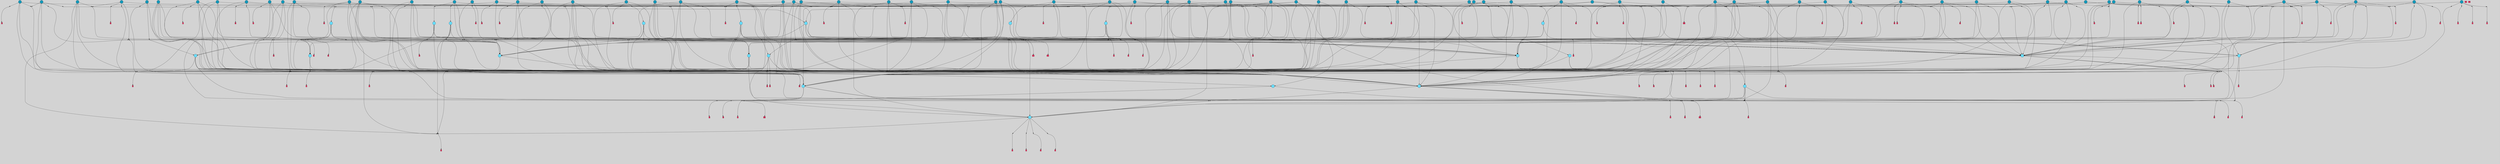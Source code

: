 // File exported with GEGELATI v1.3.1
// On the 2024-04-08 16:57:02
// With the File::TPGGraphDotExporter
digraph{
	graph[pad = "0.212, 0.055" bgcolor = lightgray]
	node[shape=circle style = filled label = ""]
		T3 [fillcolor="#66ddff"]
		T7 [fillcolor="#66ddff"]
		T9 [fillcolor="#66ddff"]
		T11 [fillcolor="#66ddff"]
		T27 [fillcolor="#66ddff"]
		T82 [fillcolor="#66ddff"]
		T111 [fillcolor="#66ddff"]
		T129 [fillcolor="#66ddff"]
		T194 [fillcolor="#66ddff"]
		T319 [fillcolor="#66ddff"]
		T345 [fillcolor="#66ddff"]
		T350 [fillcolor="#66ddff"]
		T413 [fillcolor="#66ddff"]
		T459 [fillcolor="#66ddff"]
		T557 [fillcolor="#1199bb"]
		T562 [fillcolor="#1199bb"]
		T571 [fillcolor="#1199bb"]
		T573 [fillcolor="#66ddff"]
		T583 [fillcolor="#1199bb"]
		T591 [fillcolor="#1199bb"]
		T592 [fillcolor="#1199bb"]
		T599 [fillcolor="#1199bb"]
		T613 [fillcolor="#66ddff"]
		T624 [fillcolor="#66ddff"]
		T630 [fillcolor="#1199bb"]
		T657 [fillcolor="#1199bb"]
		T658 [fillcolor="#1199bb"]
		T659 [fillcolor="#1199bb"]
		T666 [fillcolor="#1199bb"]
		T667 [fillcolor="#1199bb"]
		T668 [fillcolor="#1199bb"]
		T673 [fillcolor="#1199bb"]
		T606 [fillcolor="#1199bb"]
		T678 [fillcolor="#1199bb"]
		T679 [fillcolor="#1199bb"]
		T681 [fillcolor="#1199bb"]
		T687 [fillcolor="#1199bb"]
		T689 [fillcolor="#1199bb"]
		T691 [fillcolor="#1199bb"]
		T692 [fillcolor="#1199bb"]
		T694 [fillcolor="#1199bb"]
		T695 [fillcolor="#66ddff"]
		T698 [fillcolor="#1199bb"]
		T702 [fillcolor="#66ddff"]
		T706 [fillcolor="#1199bb"]
		T707 [fillcolor="#1199bb"]
		T708 [fillcolor="#1199bb"]
		T709 [fillcolor="#1199bb"]
		T710 [fillcolor="#1199bb"]
		T711 [fillcolor="#66ddff"]
		T712 [fillcolor="#1199bb"]
		T713 [fillcolor="#1199bb"]
		T714 [fillcolor="#1199bb"]
		T715 [fillcolor="#1199bb"]
		T716 [fillcolor="#1199bb"]
		T718 [fillcolor="#1199bb"]
		T719 [fillcolor="#1199bb"]
		T731 [fillcolor="#66ddff"]
		T533 [fillcolor="#1199bb"]
		T743 [fillcolor="#1199bb"]
		T745 [fillcolor="#1199bb"]
		T747 [fillcolor="#66ddff"]
		T750 [fillcolor="#66ddff"]
		T753 [fillcolor="#1199bb"]
		T754 [fillcolor="#1199bb"]
		T756 [fillcolor="#1199bb"]
		T757 [fillcolor="#1199bb"]
		T759 [fillcolor="#1199bb"]
		T760 [fillcolor="#1199bb"]
		T762 [fillcolor="#1199bb"]
		T763 [fillcolor="#1199bb"]
		T764 [fillcolor="#1199bb"]
		T766 [fillcolor="#1199bb"]
		T767 [fillcolor="#1199bb"]
		T769 [fillcolor="#1199bb"]
		T771 [fillcolor="#1199bb"]
		T772 [fillcolor="#1199bb"]
		T773 [fillcolor="#1199bb"]
		T774 [fillcolor="#1199bb"]
		T775 [fillcolor="#1199bb"]
		T776 [fillcolor="#1199bb"]
		T777 [fillcolor="#1199bb"]
		T778 [fillcolor="#1199bb"]
		T780 [fillcolor="#1199bb"]
		T781 [fillcolor="#1199bb"]
		T782 [fillcolor="#1199bb"]
		T784 [fillcolor="#1199bb"]
		T787 [fillcolor="#1199bb"]
		T790 [fillcolor="#1199bb"]
		T791 [fillcolor="#1199bb"]
		T792 [fillcolor="#1199bb"]
		T793 [fillcolor="#1199bb"]
		T794 [fillcolor="#1199bb"]
		T795 [fillcolor="#1199bb"]
		T796 [fillcolor="#1199bb"]
		T797 [fillcolor="#1199bb"]
		T798 [fillcolor="#1199bb"]
		T799 [fillcolor="#1199bb"]
		T800 [fillcolor="#1199bb"]
		T801 [fillcolor="#1199bb"]
		T802 [fillcolor="#1199bb"]
		P8899 [fillcolor="#cccccc" shape=point] //6|
		I8899 [shape=box style=invis label="6|1&2|6#1|7&#92;n10|7&2|0#1|5&#92;n9|4&0|1#2|2&#92;n8|6&0|0#1|0&#92;n"]
		P8899 -> I8899[style=invis]
		A6140 [fillcolor="#ff3366" shape=box margin=0.03 width=0 height=0 label="3"]
		T3 -> P8899 -> A6140
		P8900 [fillcolor="#cccccc" shape=point] //3|
		I8900 [shape=box style=invis label="7|6&2|4#0|2&#92;n10|3&2|7#1|4&#92;n11|6&0|4#0|1&#92;n7|1&0|0#2|6&#92;n7|6&0|3#2|6&#92;n4|0&2|6#0|1&#92;n4|4&2|5#0|2&#92;n4|6&0|4#2|7&#92;n10|0&2|3#1|5&#92;n2|6&0|5#0|2&#92;n1|0&2|3#0|7&#92;n1|6&2|0#0|5&#92;n6|2&0|1#0|7&#92;n9|2&0|3#2|7&#92;n5|3&0|6#0|6&#92;n1|7&2|5#2|3&#92;n8|1&2|7#0|6&#92;n1|0&2|5#2|1&#92;n7|1&2|2#2|5&#92;n7|4&2|6#0|3&#92;n"]
		P8900 -> I8900[style=invis]
		A6141 [fillcolor="#ff3366" shape=box margin=0.03 width=0 height=0 label="4"]
		T3 -> P8900 -> A6141
		P8901 [fillcolor="#cccccc" shape=point] //-3|
		I8901 [shape=box style=invis label="1|6&2|7#0|7&#92;n10|2&0|7#1|3&#92;n9|6&2|7#2|2&#92;n5|3&0|7#0|7&#92;n1|6&2|3#0|0&#92;n2|3&2|3#2|2&#92;n5|1&2|6#0|6&#92;n"]
		P8901 -> I8901[style=invis]
		A6142 [fillcolor="#ff3366" shape=box margin=0.03 width=0 height=0 label="7"]
		T7 -> P8901 -> A6142
		P8902 [fillcolor="#cccccc" shape=point] //5|
		I8902 [shape=box style=invis label="0|5&2|3#0|1&#92;n0|6&2|1#2|4&#92;n6|2&2|6#0|7&#92;n7|4&0|3#0|1&#92;n5|4&0|7#1|6&#92;n9|1&0|5#2|2&#92;n6|3&2|3#1|7&#92;n11|7&2|4#1|6&#92;n2|5&0|1#0|0&#92;n4|7&0|0#0|2&#92;n6|2&0|6#0|0&#92;n2|1&2|6#2|4&#92;n10|0&2|0#1|0&#92;n6|6&2|4#0|6&#92;n"]
		P8902 -> I8902[style=invis]
		A6143 [fillcolor="#ff3366" shape=box margin=0.03 width=0 height=0 label="8"]
		T7 -> P8902 -> A6143
		P8903 [fillcolor="#cccccc" shape=point] //-6|
		I8903 [shape=box style=invis label="11|1&0|7#2|0&#92;n10|4&0|1#1|0&#92;n4|3&2|4#2|1&#92;n0|5&2|0#0|0&#92;n6|1&0|0#0|3&#92;n8|2&2|0#0|4&#92;n11|4&2|0#1|6&#92;n7|0&2|6#2|3&#92;n5|3&2|6#2|0&#92;n2|0&2|0#0|4&#92;n"]
		P8903 -> I8903[style=invis]
		A6144 [fillcolor="#ff3366" shape=box margin=0.03 width=0 height=0 label="9"]
		T9 -> P8903 -> A6144
		P8904 [fillcolor="#cccccc" shape=point] //2|
		I8904 [shape=box style=invis label="6|3&2|7#1|4&#92;n8|6&0|0#2|5&#92;n2|1&0|2#0|3&#92;n8|7&0|6#0|4&#92;n2|1&2|0#0|1&#92;n0|0&2|2#2|3&#92;n6|6&0|7#2|1&#92;n6|1&0|7#2|6&#92;n5|4&2|7#0|4&#92;n0|3&0|4#2|0&#92;n11|0&2|0#2|5&#92;n4|5&2|5#2|4&#92;n5|7&0|6#0|4&#92;n9|7&2|5#0|3&#92;n5|4&2|1#0|3&#92;n5|3&0|1#1|7&#92;n0|4&0|3#2|5&#92;n"]
		P8904 -> I8904[style=invis]
		A6145 [fillcolor="#ff3366" shape=box margin=0.03 width=0 height=0 label="10"]
		T9 -> P8904 -> A6145
		P8905 [fillcolor="#cccccc" shape=point] //6|
		I8905 [shape=box style=invis label="3|0&2|7#2|2&#92;n3|2&0|4#2|5&#92;n5|1&0|2#1|0&#92;n8|7&0|1#2|0&#92;n8|5&0|3#0|6&#92;n0|2&0|2#2|3&#92;n1|5&2|5#0|5&#92;n5|6&0|6#0|7&#92;n6|7&0|0#2|6&#92;n1|2&2|3#0|0&#92;n7|7&2|3#0|4&#92;n0|7&2|7#0|6&#92;n1|0&2|2#2|7&#92;n4|4&0|1#0|0&#92;n"]
		P8905 -> I8905[style=invis]
		A6146 [fillcolor="#ff3366" shape=box margin=0.03 width=0 height=0 label="11"]
		T11 -> P8905 -> A6146
		P8906 [fillcolor="#cccccc" shape=point] //-4|
		I8906 [shape=box style=invis label="4|1&0|4#2|6&#92;n1|2&2|2#2|0&#92;n1|2&2|0#0|6&#92;n8|4&2|3#2|5&#92;n5|5&2|1#1|0&#92;n"]
		P8906 -> I8906[style=invis]
		A6147 [fillcolor="#ff3366" shape=box margin=0.03 width=0 height=0 label="12"]
		T11 -> P8906 -> A6147
		P8907 [fillcolor="#cccccc" shape=point] //2|
		I8907 [shape=box style=invis label="9|1&2|3#0|1&#92;n5|2&2|0#2|4&#92;n3|6&2|5#2|7&#92;n7|0&2|5#0|4&#92;n1|2&0|3#0|5&#92;n7|3&2|7#0|0&#92;n"]
		P8907 -> I8907[style=invis]
		A6148 [fillcolor="#ff3366" shape=box margin=0.03 width=0 height=0 label="2"]
		T27 -> P8907 -> A6148
		P8908 [fillcolor="#cccccc" shape=point] //-6|
		I8908 [shape=box style=invis label="7|5&0|4#0|4&#92;n11|0&2|5#2|1&#92;n"]
		P8908 -> I8908[style=invis]
		A6149 [fillcolor="#ff3366" shape=box margin=0.03 width=0 height=0 label="3"]
		T27 -> P8908 -> A6149
		T27 -> P8900
		P8909 [fillcolor="#cccccc" shape=point] //0|
		I8909 [shape=box style=invis label="2|5&0|1#0|6&#92;n6|1&2|2#2|7&#92;n8|0&0|3#1|4&#92;n4|3&2|5#2|4&#92;n8|1&2|4#0|0&#92;n6|6&0|1#2|6&#92;n11|7&2|4#2|5&#92;n6|2&2|4#0|2&#92;n8|5&2|4#2|4&#92;n2|1&2|1#2|2&#92;n2|7&2|5#2|6&#92;n9|7&0|5#0|4&#92;n1|2&0|5#2|6&#92;n4|2&2|3#2|7&#92;n3|3&2|1#0|2&#92;n"]
		P8909 -> I8909[style=invis]
		A6150 [fillcolor="#ff3366" shape=box margin=0.03 width=0 height=0 label="5"]
		T27 -> P8909 -> A6150
		P8910 [fillcolor="#cccccc" shape=point] //0|
		I8910 [shape=box style=invis label="4|0&0|3#2|7&#92;n10|2&0|3#1|7&#92;n3|5&0|2#0|3&#92;n4|5&0|0#2|1&#92;n10|7&2|0#1|2&#92;n5|3&2|3#1|6&#92;n9|5&2|0#0|4&#92;n5|4&2|7#0|2&#92;n10|3&2|7#1|4&#92;n7|2&0|1#2|6&#92;n8|6&0|5#0|5&#92;n8|7&2|3#0|5&#92;n2|6&2|4#0|0&#92;n"]
		P8910 -> I8910[style=invis]
		A6151 [fillcolor="#ff3366" shape=box margin=0.03 width=0 height=0 label="5"]
		T27 -> P8910 -> A6151
		P8911 [fillcolor="#cccccc" shape=point] //6|
		I8911 [shape=box style=invis label="7|0&2|5#1|2&#92;n10|6&2|1#1|3&#92;n7|5&0|2#0|7&#92;n10|7&0|1#1|5&#92;n4|6&2|5#0|5&#92;n4|4&0|7#2|7&#92;n"]
		P8911 -> I8911[style=invis]
		A6152 [fillcolor="#ff3366" shape=box margin=0.03 width=0 height=0 label="7"]
		T82 -> P8911 -> A6152
		P8912 [fillcolor="#cccccc" shape=point] //6|
		I8912 [shape=box style=invis label="0|5&2|3#0|1&#92;n0|6&2|1#2|4&#92;n9|1&0|5#2|2&#92;n7|4&0|3#0|1&#92;n5|4&0|7#1|6&#92;n2|5&0|1#0|0&#92;n6|3&2|3#1|7&#92;n11|7&2|4#1|6&#92;n6|2&2|6#0|1&#92;n4|7&0|0#0|2&#92;n6|2&0|6#0|0&#92;n9|1&2|6#2|4&#92;n10|0&2|0#1|0&#92;n6|6&2|4#0|6&#92;n"]
		P8912 -> I8912[style=invis]
		A6153 [fillcolor="#ff3366" shape=box margin=0.03 width=0 height=0 label="8"]
		T82 -> P8912 -> A6153
		T82 -> P8903
		P8913 [fillcolor="#cccccc" shape=point] //-5|
		I8913 [shape=box style=invis label="0|0&2|3#0|2&#92;n10|5&0|6#1|3&#92;n7|3&0|6#2|3&#92;n3|4&0|6#0|6&#92;n10|5&0|2#1|1&#92;n5|0&0|1#0|3&#92;n6|6&2|5#1|5&#92;n7|4&0|2#1|7&#92;n5|7&0|1#2|5&#92;n1|5&0|0#0|3&#92;n7|5&2|1#2|6&#92;n9|0&0|2#0|0&#92;n4|0&2|4#0|0&#92;n4|6&0|0#2|3&#92;n3|1&0|6#2|5&#92;n7|7&2|1#2|3&#92;n9|4&2|2#0|6&#92;n"]
		P8913 -> I8913[style=invis]
		T111 -> P8913 -> T9
		P8914 [fillcolor="#cccccc" shape=point] //7|
		I8914 [shape=box style=invis label="7|4&2|1#2|0&#92;n4|1&2|4#2|3&#92;n5|0&2|0#2|2&#92;n6|1&2|4#2|6&#92;n"]
		P8914 -> I8914[style=invis]
		A6154 [fillcolor="#ff3366" shape=box margin=0.03 width=0 height=0 label="9"]
		T111 -> P8914 -> A6154
		P8915 [fillcolor="#cccccc" shape=point] //2|
		I8915 [shape=box style=invis label="3|0&2|0#0|1&#92;n11|2&0|7#1|6&#92;n8|7&2|4#0|5&#92;n5|3&0|2#2|6&#92;n4|4&2|4#2|6&#92;n3|0&0|7#0|1&#92;n2|7&2|2#2|5&#92;n9|3&2|6#2|7&#92;n7|7&0|0#0|4&#92;n6|1&2|4#1|3&#92;n5|4&2|0#1|6&#92;n1|3&0|7#0|4&#92;n"]
		P8915 -> I8915[style=invis]
		A6155 [fillcolor="#ff3366" shape=box margin=0.03 width=0 height=0 label="7"]
		T111 -> P8915 -> A6155
		T111 -> P8903
		P8916 [fillcolor="#cccccc" shape=point] //8|
		I8916 [shape=box style=invis label="9|0&0|1#2|0&#92;n10|1&2|5#1|4&#92;n8|2&2|6#0|4&#92;n2|4&2|5#2|3&#92;n4|2&2|2#0|2&#92;n7|5&0|2#0|0&#92;n8|2&2|1#1|3&#92;n8|7&0|7#2|1&#92;n1|1&0|0#0|7&#92;n5|6&2|5#1|0&#92;n6|6&2|5#0|0&#92;n11|4&0|3#2|6&#92;n4|2&2|4#0|7&#92;n5|6&0|1#2|0&#92;n11|3&0|2#0|7&#92;n"]
		P8916 -> I8916[style=invis]
		A6156 [fillcolor="#ff3366" shape=box margin=0.03 width=0 height=0 label="6"]
		T129 -> P8916 -> A6156
		P8917 [fillcolor="#cccccc" shape=point] //5|
		I8917 [shape=box style=invis label="3|0&2|0#0|1&#92;n3|0&0|7#0|1&#92;n5|3&0|2#2|6&#92;n4|4&2|4#2|6&#92;n11|2&0|7#1|6&#92;n2|7&2|2#2|5&#92;n9|3&2|6#2|7&#92;n7|7&0|0#0|4&#92;n6|1&2|4#2|3&#92;n5|4&2|0#1|6&#92;n1|3&0|7#0|4&#92;n"]
		P8917 -> I8917[style=invis]
		A6157 [fillcolor="#ff3366" shape=box margin=0.03 width=0 height=0 label="7"]
		T129 -> P8917 -> A6157
		P8918 [fillcolor="#cccccc" shape=point] //10|
		I8918 [shape=box style=invis label="4|5&2|7#2|1&#92;n1|7&2|3#0|6&#92;n3|5&2|2#0|3&#92;n10|3&0|7#1|4&#92;n7|1&0|4#2|6&#92;n10|2&0|3#1|7&#92;n9|5&2|0#0|4&#92;n4|0&0|3#2|7&#92;n11|4&2|6#1|2&#92;n5|4&2|7#0|2&#92;n2|6&2|4#0|0&#92;n6|5&0|7#2|1&#92;n5|3&2|3#1|6&#92;n10|7&2|0#1|2&#92;n"]
		P8918 -> I8918[style=invis]
		A6158 [fillcolor="#ff3366" shape=box margin=0.03 width=0 height=0 label="5"]
		T129 -> P8918 -> A6158
		P8919 [fillcolor="#cccccc" shape=point] //5|
		I8919 [shape=box style=invis label="9|4&2|3#1|3&#92;n0|4&2|4#0|5&#92;n6|1&2|6#2|5&#92;n4|0&0|5#2|0&#92;n"]
		P8919 -> I8919[style=invis]
		A6159 [fillcolor="#ff3366" shape=box margin=0.03 width=0 height=0 label="7"]
		T129 -> P8919 -> A6159
		P8920 [fillcolor="#cccccc" shape=point] //6|
		I8920 [shape=box style=invis label="9|4&2|7#0|6&#92;n8|4&0|1#1|0&#92;n1|3&0|0#2|1&#92;n2|4&0|6#2|2&#92;n5|1&2|5#0|7&#92;n3|0&0|3#2|6&#92;n2|2&2|6#0|2&#92;n8|4&0|4#2|2&#92;n5|1&2|4#0|3&#92;n9|4&0|6#0|6&#92;n5|0&2|2#1|5&#92;n11|7&0|0#1|1&#92;n0|4&0|3#0|3&#92;n7|7&2|4#2|5&#92;n1|5&0|1#2|1&#92;n"]
		P8920 -> I8920[style=invis]
		A6160 [fillcolor="#ff3366" shape=box margin=0.03 width=0 height=0 label="1"]
		T129 -> P8920 -> A6160
		P8921 [fillcolor="#cccccc" shape=point] //5|
		I8921 [shape=box style=invis label="3|0&2|0#2|1&#92;n3|0&0|7#0|1&#92;n5|3&0|2#2|6&#92;n4|4&2|4#2|6&#92;n5|4&2|0#1|6&#92;n2|7&2|2#2|5&#92;n1|3&0|7#0|4&#92;n11|6&2|2#0|7&#92;n7|7&0|0#0|4&#92;n6|1&2|4#2|3&#92;n11|0&0|7#1|6&#92;n9|3&2|6#2|7&#92;n"]
		P8921 -> I8921[style=invis]
		A6161 [fillcolor="#ff3366" shape=box margin=0.03 width=0 height=0 label="7"]
		T194 -> P8921 -> A6161
		P8922 [fillcolor="#cccccc" shape=point] //4|
		I8922 [shape=box style=invis label="7|1&0|6#0|1&#92;n6|7&2|7#1|7&#92;n10|1&2|1#1|1&#92;n9|6&2|2#1|4&#92;n4|7&0|4#2|2&#92;n9|6&0|5#1|1&#92;n10|0&2|6#1|6&#92;n5|1&0|1#2|3&#92;n10|1&0|5#1|0&#92;n3|4&2|3#0|0&#92;n8|2&0|5#2|4&#92;n1|6&2|0#0|0&#92;n2|3&0|1#2|6&#92;n5|2&2|2#1|6&#92;n2|2&0|1#2|1&#92;n3|1&2|7#0|3&#92;n6|7&2|3#0|4&#92;n"]
		P8922 -> I8922[style=invis]
		A6162 [fillcolor="#ff3366" shape=box margin=0.03 width=0 height=0 label="10"]
		T194 -> P8922 -> A6162
		P8923 [fillcolor="#cccccc" shape=point] //-4|
		I8923 [shape=box style=invis label="0|4&0|0#2|7&#92;n8|5&2|4#2|4&#92;n4|3&2|5#2|4&#92;n11|7&2|2#2|5&#92;n6|5&2|2#2|7&#92;n3|2&0|7#0|7&#92;n3|3&2|1#0|3&#92;n2|6&0|3#2|5&#92;n0|1&2|6#2|2&#92;n8|2&0|0#1|6&#92;n0|7&0|5#0|4&#92;n9|5&0|3#2|7&#92;n2|7&2|5#2|6&#92;n9|0&2|0#0|1&#92;n1|2&2|4#0|2&#92;n"]
		P8923 -> I8923[style=invis]
		T194 -> P8923 -> T27
		P8924 [fillcolor="#cccccc" shape=point] //7|
		I8924 [shape=box style=invis label="7|4&2|7#0|4&#92;n4|6&0|1#2|5&#92;n2|1&2|3#0|0&#92;n4|3&2|0#0|1&#92;n0|0&2|7#2|7&#92;n7|7&0|5#2|3&#92;n5|0&2|1#2|2&#92;n10|0&0|4#1|2&#92;n4|4&0|7#0|0&#92;n6|7&0|2#0|1&#92;n1|4&2|5#0|4&#92;n"]
		P8924 -> I8924[style=invis]
		A6163 [fillcolor="#ff3366" shape=box margin=0.03 width=0 height=0 label="0"]
		T194 -> P8924 -> A6163
		P8925 [fillcolor="#cccccc" shape=point] //9|
		I8925 [shape=box style=invis label="11|0&2|0#1|1&#92;n3|6&0|6#0|0&#92;n1|4&0|0#2|4&#92;n7|5&2|2#1|3&#92;n11|7&2|6#1|7&#92;n5|2&0|6#1|5&#92;n9|5&0|6#0|3&#92;n2|2&2|7#0|5&#92;n9|3&2|2#2|0&#92;n11|0&2|7#0|1&#92;n1|1&2|0#0|1&#92;n6|6&0|6#1|2&#92;n9|7&0|1#0|3&#92;n2|0&2|4#2|5&#92;n2|4&2|2#0|0&#92;n6|1&2|1#1|7&#92;n10|7&2|5#1|6&#92;n11|5&2|7#2|4&#92;n"]
		P8925 -> I8925[style=invis]
		A6164 [fillcolor="#ff3366" shape=box margin=0.03 width=0 height=0 label="1"]
		T319 -> P8925 -> A6164
		T319 -> P8919
		P8926 [fillcolor="#cccccc" shape=point] //9|
		I8926 [shape=box style=invis label="9|6&2|0#1|3&#92;n7|1&0|3#0|4&#92;n9|6&2|0#0|1&#92;n1|5&0|0#0|5&#92;n8|6&2|4#0|0&#92;n7|4&2|4#0|7&#92;n6|0&2|4#2|0&#92;n7|7&2|4#2|2&#92;n"]
		P8926 -> I8926[style=invis]
		A6165 [fillcolor="#ff3366" shape=box margin=0.03 width=0 height=0 label="5"]
		T319 -> P8926 -> A6165
		T319 -> P8923
		P8927 [fillcolor="#cccccc" shape=point] //-4|
		I8927 [shape=box style=invis label="11|3&0|7#1|7&#92;n11|7&0|7#2|7&#92;n5|3&0|3#2|0&#92;n0|1&2|2#0|4&#92;n0|0&0|4#2|5&#92;n6|3&2|1#2|3&#92;n11|7&0|0#0|4&#92;n0|0&0|0#0|2&#92;n1|1&0|4#0|3&#92;n6|5&2|7#1|2&#92;n6|6&0|3#2|7&#92;n6|2&0|4#0|0&#92;n5|5&2|6#0|5&#92;n"]
		P8927 -> I8927[style=invis]
		A6166 [fillcolor="#ff3366" shape=box margin=0.03 width=0 height=0 label="8"]
		T319 -> P8927 -> A6166
		T345 -> P8902
		P8928 [fillcolor="#cccccc" shape=point] //10|
		I8928 [shape=box style=invis label="8|6&0|0#1|2&#92;n4|3&0|3#0|3&#92;n10|7&2|0#1|5&#92;n7|0&2|6#2|2&#92;n9|2&0|4#0|7&#92;n2|7&2|1#0|4&#92;n"]
		P8928 -> I8928[style=invis]
		A6167 [fillcolor="#ff3366" shape=box margin=0.03 width=0 height=0 label="3"]
		T345 -> P8928 -> A6167
		P8929 [fillcolor="#cccccc" shape=point] //4|
		I8929 [shape=box style=invis label="11|1&0|7#2|0&#92;n0|7&2|2#2|0&#92;n4|3&2|4#2|1&#92;n0|5&2|0#0|6&#92;n6|1&0|0#0|3&#92;n8|2&2|0#0|4&#92;n7|0&2|6#2|3&#92;n10|4&0|1#1|0&#92;n5|3&2|6#2|0&#92;n2|0&2|0#0|4&#92;n"]
		P8929 -> I8929[style=invis]
		T345 -> P8929 -> T27
		P8930 [fillcolor="#cccccc" shape=point] //-9|
		I8930 [shape=box style=invis label="2|0&2|0#2|1&#92;n4|4&2|4#2|6&#92;n9|1&0|3#1|7&#92;n5|3&0|2#2|6&#92;n2|7&2|2#2|5&#92;n5|4&2|0#1|6&#92;n3|0&0|7#0|1&#92;n1|3&0|7#0|4&#92;n11|6&2|2#0|7&#92;n7|7&0|0#0|4&#92;n11|0&0|7#1|6&#92;n9|3&2|6#2|7&#92;n"]
		P8930 -> I8930[style=invis]
		A6168 [fillcolor="#ff3366" shape=box margin=0.03 width=0 height=0 label="7"]
		T345 -> P8930 -> A6168
		P8931 [fillcolor="#cccccc" shape=point] //-8|
		I8931 [shape=box style=invis label="0|5&2|3#0|1&#92;n0|6&2|1#2|4&#92;n4|7&0|0#0|2&#92;n7|4&0|3#2|1&#92;n10|2&0|7#1|4&#92;n5|4&0|7#1|6&#92;n6|3&2|3#1|7&#92;n11|7&2|4#1|6&#92;n2|5&0|1#0|0&#92;n6|2&2|6#0|7&#92;n6|2&0|6#0|0&#92;n2|1&2|6#2|4&#92;n10|0&2|0#1|0&#92;n6|6&2|4#0|6&#92;n"]
		P8931 -> I8931[style=invis]
		A6169 [fillcolor="#ff3366" shape=box margin=0.03 width=0 height=0 label="8"]
		T345 -> P8931 -> A6169
		T350 -> P8923
		T350 -> P8924
		P8932 [fillcolor="#cccccc" shape=point] //3|
		I8932 [shape=box style=invis label="5|4&2|7#0|1&#92;n0|6&0|6#2|2&#92;n9|5&2|2#2|0&#92;n3|6&2|7#0|2&#92;n3|5&0|0#0|6&#92;n2|6&0|6#2|2&#92;n2|6&2|2#0|0&#92;n5|1&0|4#0|5&#92;n2|6&0|5#2|5&#92;n1|0&0|7#2|2&#92;n4|7&0|6#2|4&#92;n7|3&0|6#2|5&#92;n1|1&0|1#0|3&#92;n"]
		P8932 -> I8932[style=invis]
		A6170 [fillcolor="#ff3366" shape=box margin=0.03 width=0 height=0 label="1"]
		T350 -> P8932 -> A6170
		P8933 [fillcolor="#cccccc" shape=point] //-2|
		I8933 [shape=box style=invis label="2|0&2|3#2|5&#92;n10|3&2|7#1|4&#92;n8|1&2|7#0|6&#92;n7|6&0|3#2|6&#92;n4|0&2|6#0|1&#92;n4|4&2|5#0|2&#92;n4|6&0|2#2|7&#92;n7|6&2|4#0|2&#92;n11|7&2|7#0|3&#92;n6|6&0|3#0|6&#92;n1|6&2|0#0|5&#92;n11|6&0|4#0|1&#92;n2|6&0|5#0|2&#92;n6|2&0|1#0|7&#92;n9|2&0|3#2|7&#92;n5|3&0|6#0|6&#92;n7|1&2|2#2|5&#92;n1|0&2|3#0|7&#92;n1|0&2|5#0|1&#92;n3|4&2|6#0|3&#92;n"]
		P8933 -> I8933[style=invis]
		A6171 [fillcolor="#ff3366" shape=box margin=0.03 width=0 height=0 label="4"]
		T350 -> P8933 -> A6171
		T350 -> P8924
		P8934 [fillcolor="#cccccc" shape=point] //-4|
		I8934 [shape=box style=invis label="1|5&2|1#2|4&#92;n3|0&2|3#2|6&#92;n0|3&0|0#0|1&#92;n8|6&2|5#1|5&#92;n9|7&2|5#2|0&#92;n4|1&0|7#2|2&#92;n4|2&0|3#0|0&#92;n"]
		P8934 -> I8934[style=invis]
		A6172 [fillcolor="#ff3366" shape=box margin=0.03 width=0 height=0 label="2"]
		T413 -> P8934 -> A6172
		T413 -> P8912
		P8935 [fillcolor="#cccccc" shape=point] //-4|
		I8935 [shape=box style=invis label="7|5&2|2#0|7&#92;n9|6&2|3#0|3&#92;n10|6&2|1#1|0&#92;n8|0&0|5#1|3&#92;n7|5&0|5#1|5&#92;n5|1&2|5#2|1&#92;n"]
		P8935 -> I8935[style=invis]
		A6173 [fillcolor="#ff3366" shape=box margin=0.03 width=0 height=0 label="7"]
		T413 -> P8935 -> A6173
		T413 -> P8922
		P8936 [fillcolor="#cccccc" shape=point] //-5|
		I8936 [shape=box style=invis label="7|7&2|4#0|6&#92;n8|5&2|1#0|3&#92;n0|0&0|0#2|7&#92;n2|2&0|5#2|4&#92;n1|0&2|5#0|2&#92;n11|1&2|3#0|5&#92;n2|7&2|0#2|3&#92;n9|4&2|7#1|2&#92;n5|5&0|7#0|5&#92;n"]
		P8936 -> I8936[style=invis]
		T413 -> P8936 -> T319
		T459 -> P8934
		T459 -> P8935
		T459 -> P8922
		T459 -> P8936
		P8937 [fillcolor="#cccccc" shape=point] //8|
		I8937 [shape=box style=invis label="6|5&2|5#0|4&#92;n9|0&0|5#0|7&#92;n2|6&0|4#2|4&#92;n7|1&0|3#0|2&#92;n1|4&2|4#0|3&#92;n3|2&2|2#0|3&#92;n"]
		P8937 -> I8937[style=invis]
		T459 -> P8937 -> T350
		T557 -> P8936
		T557 -> P8899
		T557 -> P8922
		P8938 [fillcolor="#cccccc" shape=point] //4|
		I8938 [shape=box style=invis label="7|1&0|6#0|1&#92;n5|2&2|5#1|6&#92;n10|1&2|1#1|1&#92;n9|6&2|2#1|4&#92;n4|7&0|4#2|2&#92;n9|6&0|4#1|1&#92;n10|0&2|6#1|6&#92;n5|1&0|1#2|3&#92;n1|6&2|0#0|1&#92;n8|2&0|5#2|4&#92;n3|4&2|3#0|0&#92;n10|1&0|5#1|0&#92;n2|2&0|1#2|1&#92;n3|1&2|7#0|3&#92;n"]
		P8938 -> I8938[style=invis]
		A6174 [fillcolor="#ff3366" shape=box margin=0.03 width=0 height=0 label="10"]
		T557 -> P8938 -> A6174
		P8939 [fillcolor="#cccccc" shape=point] //1|
		I8939 [shape=box style=invis label="10|5&2|0#1|7&#92;n9|2&2|7#2|2&#92;n9|0&2|5#2|1&#92;n"]
		P8939 -> I8939[style=invis]
		A6175 [fillcolor="#ff3366" shape=box margin=0.03 width=0 height=0 label="3"]
		T557 -> P8939 -> A6175
		P8940 [fillcolor="#cccccc" shape=point] //0|
		I8940 [shape=box style=invis label="4|3&0|6#0|3&#92;n5|7&2|3#2|2&#92;n5|6&0|7#1|2&#92;n1|4&2|6#0|3&#92;n11|1&0|4#2|6&#92;n9|5&2|4#1|4&#92;n2|4&0|5#0|7&#92;n10|0&0|6#1|2&#92;n3|1&0|6#0|2&#92;n2|7&2|7#2|6&#92;n5|2&0|5#1|5&#92;n10|4&2|5#1|7&#92;n10|6&2|0#1|4&#92;n8|4&2|1#2|5&#92;n4|0&0|4#2|4&#92;n4|5&2|7#0|6&#92;n11|5&2|6#2|3&#92;n0|3&0|5#0|1&#92;n"]
		P8940 -> I8940[style=invis]
		T562 -> P8940 -> T111
		P8941 [fillcolor="#cccccc" shape=point] //9|
		I8941 [shape=box style=invis label="8|0&0|5#0|1&#92;n0|6&2|0#0|7&#92;n5|7&0|1#1|4&#92;n5|1&0|6#2|7&#92;n11|3&0|7#1|6&#92;n10|2&2|5#1|6&#92;n10|0&0|3#1|4&#92;n0|0&2|5#0|7&#92;n0|0&2|5#0|1&#92;n0|4&2|2#2|3&#92;n11|7&2|5#0|5&#92;n"]
		P8941 -> I8941[style=invis]
		T562 -> P8941 -> T7
		P8942 [fillcolor="#cccccc" shape=point] //8|
		I8942 [shape=box style=invis label="4|3&0|6#0|5&#92;n2|6&0|6#2|1&#92;n9|3&2|2#0|5&#92;n3|0&2|6#0|3&#92;n9|7&0|5#1|4&#92;n"]
		P8942 -> I8942[style=invis]
		T562 -> P8942 -> T194
		P8943 [fillcolor="#cccccc" shape=point] //10|
		I8943 [shape=box style=invis label="5|7&2|3#2|2&#92;n5|7&0|7#1|2&#92;n1|4&2|6#0|3&#92;n11|1&0|4#2|6&#92;n9|5&2|4#1|4&#92;n8|4&2|1#2|5&#92;n10|0&0|6#1|2&#92;n3|1&0|6#0|2&#92;n2|7&2|7#2|6&#92;n5|2&0|5#1|5&#92;n10|4&2|5#1|7&#92;n10|6&2|0#1|4&#92;n2|4&0|5#0|7&#92;n4|0&0|4#2|4&#92;n4|5&2|7#0|6&#92;n11|5&2|6#2|3&#92;n0|3&0|5#0|1&#92;n"]
		P8943 -> I8943[style=invis]
		T571 -> P8943 -> T111
		P8944 [fillcolor="#cccccc" shape=point] //4|
		I8944 [shape=box style=invis label="9|1&0|3#0|3&#92;n6|0&2|2#0|6&#92;n11|1&2|5#1|0&#92;n5|6&0|6#1|0&#92;n1|2&0|7#0|1&#92;n3|0&0|4#0|0&#92;n9|3&2|7#2|4&#92;n7|4&2|2#2|1&#92;n"]
		P8944 -> I8944[style=invis]
		T571 -> P8944 -> T82
		T571 -> P8941
		P8945 [fillcolor="#cccccc" shape=point] //-1|
		I8945 [shape=box style=invis label="10|7&2|0#1|6&#92;n2|4&2|7#0|4&#92;n11|0&2|0#1|1&#92;n8|7&2|6#0|2&#92;n9|5&0|4#1|6&#92;n6|0&2|4#2|1&#92;n2|0&2|0#0|2&#92;n1|5&0|4#2|4&#92;n9|2&0|1#0|3&#92;n11|3&2|2#2|0&#92;n9|4&2|0#0|7&#92;n1|4&0|2#2|5&#92;n0|0&0|5#2|5&#92;n5|5&2|7#2|4&#92;n"]
		P8945 -> I8945[style=invis]
		A6176 [fillcolor="#ff3366" shape=box margin=0.03 width=0 height=0 label="1"]
		T571 -> P8945 -> A6176
		P8946 [fillcolor="#cccccc" shape=point] //-1|
		I8946 [shape=box style=invis label="2|7&0|3#0|4&#92;n6|0&2|2#0|6&#92;n7|3&2|7#0|0&#92;n7|1&2|5#0|4&#92;n9|1&2|3#0|3&#92;n1|2&0|7#0|5&#92;n5|6&0|6#0|0&#92;n9|6&2|5#2|4&#92;n"]
		P8946 -> I8946[style=invis]
		T571 -> P8946 -> T82
		P8947 [fillcolor="#cccccc" shape=point] //10|
		I8947 [shape=box style=invis label="11|1&0|6#1|0&#92;n6|0&0|1#1|1&#92;n"]
		P8947 -> I8947[style=invis]
		A6177 [fillcolor="#ff3366" shape=box margin=0.03 width=0 height=0 label="3"]
		T573 -> P8947 -> A6177
		P8948 [fillcolor="#cccccc" shape=point] //0|
		I8948 [shape=box style=invis label="4|3&0|6#0|3&#92;n5|7&2|3#2|2&#92;n1|4&2|6#0|3&#92;n11|1&0|4#2|6&#92;n9|6&2|4#1|4&#92;n2|4&0|5#0|7&#92;n10|0&0|6#1|2&#92;n3|1&0|6#0|2&#92;n2|7&2|7#2|6&#92;n5|2&0|5#1|5&#92;n10|4&2|5#1|7&#92;n10|6&2|0#1|4&#92;n8|4&2|1#2|5&#92;n1|4&2|7#2|0&#92;n4|0&0|4#2|4&#92;n4|5&2|7#0|6&#92;n11|5&2|6#2|3&#92;n0|3&0|5#0|1&#92;n"]
		P8948 -> I8948[style=invis]
		T573 -> P8948 -> T111
		P8949 [fillcolor="#cccccc" shape=point] //-7|
		I8949 [shape=box style=invis label="8|0&0|5#0|1&#92;n11|3&0|7#1|6&#92;n5|1&0|6#2|7&#92;n5|7&0|1#1|4&#92;n0|6&2|0#0|7&#92;n10|2&2|5#1|6&#92;n0|0&2|1#0|7&#92;n0|0&2|5#0|1&#92;n0|3&2|2#2|3&#92;n9|3&0|5#0|6&#92;n"]
		P8949 -> I8949[style=invis]
		T573 -> P8949 -> T7
		T573 -> P8940
		P8950 [fillcolor="#cccccc" shape=point] //-6|
		I8950 [shape=box style=invis label="4|3&2|4#2|1&#92;n3|3&0|1#2|0&#92;n8|1&2|6#0|4&#92;n6|1&0|0#0|3&#92;n2|0&2|0#0|4&#92;n9|6&2|6#1|0&#92;n3|1&2|3#2|6&#92;n6|0&2|0#0|1&#92;n5|3&2|7#2|0&#92;n4|1&2|4#2|4&#92;n7|7&2|3#1|4&#92;n4|1&0|2#0|0&#92;n7|6&0|5#1|7&#92;n"]
		P8950 -> I8950[style=invis]
		A6178 [fillcolor="#ff3366" shape=box margin=0.03 width=0 height=0 label="9"]
		T573 -> P8950 -> A6178
		P8951 [fillcolor="#cccccc" shape=point] //7|
		I8951 [shape=box style=invis label="4|3&0|6#0|3&#92;n5|7&2|3#2|2&#92;n8|4&2|1#2|5&#92;n11|1&0|4#2|6&#92;n9|6&2|4#1|4&#92;n10|0&0|6#1|2&#92;n3|1&0|6#0|5&#92;n1|4&2|7#2|0&#92;n5|2&0|5#1|5&#92;n0|3&0|6#2|4&#92;n10|4&2|5#1|7&#92;n3|2&2|0#0|4&#92;n1|4&2|6#0|3&#92;n0|3&0|5#0|1&#92;n2|7&2|7#2|6&#92;n4|5&2|7#0|2&#92;n11|5&2|6#2|3&#92;n4|0&0|4#2|4&#92;n"]
		P8951 -> I8951[style=invis]
		T583 -> P8951 -> T111
		P8952 [fillcolor="#cccccc" shape=point] //-3|
		I8952 [shape=box style=invis label="11|7&0|1#0|3&#92;n10|7&2|0#1|6&#92;n5|6&2|3#0|7&#92;n2|4&2|7#0|4&#92;n11|0&2|0#1|1&#92;n7|6&0|0#2|5&#92;n1|4&0|2#2|5&#92;n9|5&0|4#1|6&#92;n5|5&2|7#2|4&#92;n1|5&0|4#2|4&#92;n9|2&0|1#0|3&#92;n6|3&2|4#2|1&#92;n9|4&2|0#0|7&#92;n8|7&2|6#0|2&#92;n0|0&0|4#2|5&#92;n11|3&2|2#1|0&#92;n"]
		P8952 -> I8952[style=invis]
		A6179 [fillcolor="#ff3366" shape=box margin=0.03 width=0 height=0 label="1"]
		T583 -> P8952 -> A6179
		T583 -> P8941
		P8953 [fillcolor="#cccccc" shape=point] //-7|
		I8953 [shape=box style=invis label="6|3&0|1#1|5&#92;n11|1&2|6#1|2&#92;n4|3&0|3#0|0&#92;n1|3&2|4#2|2&#92;n6|4&2|2#0|7&#92;n4|2&2|7#2|5&#92;n4|3&2|7#2|6&#92;n7|3&0|3#2|7&#92;n8|4&2|6#2|7&#92;n1|2&0|3#2|3&#92;n9|6&2|6#2|6&#92;n9|0&0|2#1|3&#92;n"]
		P8953 -> I8953[style=invis]
		A6180 [fillcolor="#ff3366" shape=box margin=0.03 width=0 height=0 label="3"]
		T583 -> P8953 -> A6180
		P8954 [fillcolor="#cccccc" shape=point] //4|
		I8954 [shape=box style=invis label="0|5&2|3#0|1&#92;n0|6&2|1#2|4&#92;n6|2&2|6#0|7&#92;n9|1&2|5#2|2&#92;n7|4&0|3#0|1&#92;n11|7&2|4#1|6&#92;n9|0&2|7#1|1&#92;n5|4&0|7#1|6&#92;n2|5&0|1#0|0&#92;n4|7&0|0#0|2&#92;n6|2&0|6#0|0&#92;n2|1&2|6#2|4&#92;n10|0&0|0#1|0&#92;n2|7&2|6#0|3&#92;n6|6&2|4#0|6&#92;n"]
		P8954 -> I8954[style=invis]
		T591 -> P8954 -> T129
		P8955 [fillcolor="#cccccc" shape=point] //8|
		I8955 [shape=box style=invis label="11|4&2|0#1|6&#92;n4|3&0|6#0|5&#92;n3|0&2|6#0|3&#92;n9|3&2|5#0|5&#92;n2|6&0|6#2|1&#92;n9|7&0|5#1|4&#92;n"]
		P8955 -> I8955[style=invis]
		T591 -> P8955 -> T194
		T591 -> P8936
		P8956 [fillcolor="#cccccc" shape=point] //2|
		I8956 [shape=box style=invis label="0|0&2|3#0|2&#92;n10|5&0|6#1|3&#92;n7|3&0|6#2|3&#92;n3|4&0|6#0|6&#92;n10|5&0|2#1|1&#92;n5|0&0|1#0|3&#92;n6|6&2|5#1|5&#92;n7|4&0|2#1|7&#92;n5|7&0|1#2|5&#92;n0|5&2|5#0|1&#92;n1|5&0|0#0|3&#92;n4|0&2|4#0|0&#92;n7|5&2|1#2|6&#92;n4|6&0|0#2|3&#92;n3|1&0|6#2|5&#92;n7|7&2|1#2|6&#92;n9|4&2|2#0|6&#92;n"]
		P8956 -> I8956[style=invis]
		T591 -> P8956 -> T9
		T592 -> P8936
		T592 -> P8922
		T592 -> P8938
		T592 -> P8939
		P8957 [fillcolor="#cccccc" shape=point] //-6|
		I8957 [shape=box style=invis label="0|3&2|3#2|0&#92;n3|7&2|2#2|6&#92;n11|5&2|6#0|2&#92;n5|5&2|6#2|0&#92;n3|0&0|6#0|3&#92;n4|7&0|7#2|7&#92;n7|2&2|5#1|5&#92;n9|4&2|3#1|5&#92;n2|5&2|7#2|4&#92;n1|2&0|5#0|1&#92;n5|4&2|4#1|3&#92;n7|0&0|7#1|1&#92;n9|3&0|6#1|4&#92;n"]
		P8957 -> I8957[style=invis]
		A6181 [fillcolor="#ff3366" shape=box margin=0.03 width=0 height=0 label="5"]
		T592 -> P8957 -> A6181
		P8958 [fillcolor="#cccccc" shape=point] //2|
		I8958 [shape=box style=invis label="9|0&2|3#0|3&#92;n4|6&0|0#2|7&#92;n"]
		P8958 -> I8958[style=invis]
		A6182 [fillcolor="#ff3366" shape=box margin=0.03 width=0 height=0 label="2"]
		T599 -> P8958 -> A6182
		P8959 [fillcolor="#cccccc" shape=point] //-9|
		I8959 [shape=box style=invis label="6|2&0|6#0|0&#92;n7|3&2|7#2|1&#92;n6|6&2|2#0|6&#92;n6|0&2|7#2|5&#92;n2|7&0|0#2|2&#92;n2|2&2|6#0|7&#92;n8|4&2|0#2|0&#92;n7|6&2|4#0|3&#92;n6|1&0|6#0|5&#92;n2|5&0|1#0|0&#92;n0|6&2|2#2|5&#92;n5|4&0|5#0|1&#92;n"]
		P8959 -> I8959[style=invis]
		T599 -> P8959 -> T129
		T599 -> P8955
		P8960 [fillcolor="#cccccc" shape=point] //-1|
		I8960 [shape=box style=invis label="2|1&2|6#2|4&#92;n2|3&2|4#2|7&#92;n0|4&2|5#0|1&#92;n5|7&2|1#2|3&#92;n0|6&2|1#2|4&#92;n7|4&0|3#0|1&#92;n10|0&0|0#1|0&#92;n9|1&0|5#2|2&#92;n5|4&0|7#1|6&#92;n2|5&0|1#0|0&#92;n4|7&0|0#0|4&#92;n6|2&0|6#0|0&#92;n9|0&2|7#1|1&#92;n11|7&2|4#1|1&#92;n"]
		P8960 -> I8960[style=invis]
		T599 -> P8960 -> T129
		P8961 [fillcolor="#cccccc" shape=point] //6|
		I8961 [shape=box style=invis label="1|4&2|6#0|3&#92;n11|7&0|6#2|3&#92;n5|7&2|3#2|2&#92;n11|1&0|4#2|6&#92;n8|7&0|4#2|1&#92;n9|6&2|4#1|4&#92;n3|2&2|2#0|6&#92;n2|4&0|5#0|7&#92;n10|0&0|1#1|2&#92;n2|7&2|7#2|6&#92;n4|3&0|6#0|3&#92;n5|0&0|5#1|5&#92;n10|6&2|0#1|4&#92;n8|4&2|1#2|5&#92;n1|4&2|7#2|0&#92;n4|3&0|4#2|4&#92;n4|5&2|7#0|6&#92;n11|5&2|6#2|6&#92;n0|3&0|5#0|1&#92;n"]
		P8961 -> I8961[style=invis]
		T599 -> P8961 -> T129
		P8962 [fillcolor="#cccccc" shape=point] //4|
		I8962 [shape=box style=invis label="0|5&2|3#0|1&#92;n0|6&2|1#0|4&#92;n6|6&2|4#0|6&#92;n4|4&0|6#0|3&#92;n10|0&2|0#1|5&#92;n2|5&0|1#0|0&#92;n7|4&0|3#0|1&#92;n11|7&2|4#1|6&#92;n1|1&0|5#2|2&#92;n6|2&2|6#0|1&#92;n1|2&0|6#0|0&#92;n9|3&2|0#0|0&#92;n9|2&2|6#2|4&#92;n7|4&0|0#2|1&#92;n6|3&2|3#1|7&#92;n0|0&2|4#2|5&#92;n"]
		P8962 -> I8962[style=invis]
		A6183 [fillcolor="#ff3366" shape=box margin=0.03 width=0 height=0 label="8"]
		T613 -> P8962 -> A6183
		T613 -> P8935
		P8963 [fillcolor="#cccccc" shape=point] //2|
		I8963 [shape=box style=invis label="7|7&2|4#0|6&#92;n8|5&2|1#0|3&#92;n9|7&2|2#2|2&#92;n0|0&0|0#2|7&#92;n1|0&2|5#0|2&#92;n2|2&0|5#2|4&#92;n11|1&2|3#0|5&#92;n2|7&2|1#2|3&#92;n9|4&2|7#1|2&#92;n5|0&0|7#0|5&#92;n"]
		P8963 -> I8963[style=invis]
		T613 -> P8963 -> T319
		T613 -> P8918
		T613 -> P8955
		P8964 [fillcolor="#cccccc" shape=point] //-5|
		I8964 [shape=box style=invis label="7|7&2|4#0|6&#92;n8|5&2|1#0|3&#92;n2|2&0|7#2|4&#92;n0|0&0|0#2|7&#92;n1|0&2|5#0|2&#92;n11|1&2|3#0|5&#92;n9|4&2|7#1|2&#92;n5|5&0|7#0|5&#92;n"]
		P8964 -> I8964[style=invis]
		T624 -> P8964 -> T319
		P8965 [fillcolor="#cccccc" shape=point] //-8|
		I8965 [shape=box style=invis label="2|3&0|0#0|3&#92;n10|7&2|7#1|0&#92;n5|0&2|0#2|3&#92;n9|3&0|3#2|3&#92;n3|2&0|3#0|5&#92;n4|2&2|6#2|1&#92;n"]
		P8965 -> I8965[style=invis]
		T624 -> P8965 -> T111
		P8966 [fillcolor="#cccccc" shape=point] //-1|
		I8966 [shape=box style=invis label="3|7&0|2#0|3&#92;n2|1&0|7#2|3&#92;n0|0&0|3#2|7&#92;n4|5&2|0#2|1&#92;n0|5&0|5#2|6&#92;n5|4&2|7#0|2&#92;n9|5&2|0#0|4&#92;n8|6&2|3#0|5&#92;n10|3&2|7#1|4&#92;n6|3&0|5#0|0&#92;n5|3&2|3#1|6&#92;n8|4&0|5#0|5&#92;n2|5&2|3#0|0&#92;n10|3&0|3#1|7&#92;n6|0&0|4#2|1&#92;n"]
		P8966 -> I8966[style=invis]
		A6184 [fillcolor="#ff3366" shape=box margin=0.03 width=0 height=0 label="5"]
		T624 -> P8966 -> A6184
		P8967 [fillcolor="#cccccc" shape=point] //-6|
		I8967 [shape=box style=invis label="3|5&0|0#0|2&#92;n6|6&2|1#2|6&#92;n4|6&0|1#2|5&#92;n7|1&0|6#1|3&#92;n11|1&2|4#0|5&#92;n1|2&0|1#2|3&#92;n4|3&0|5#2|4&#92;n4|0&0|5#2|0&#92;n8|5&2|4#2|4&#92;n2|4&0|1#0|6&#92;n5|1&2|4#0|0&#92;n3|3&2|1#0|2&#92;n9|7&0|5#0|4&#92;n2|2&0|6#2|0&#92;n7|1&2|2#2|2&#92;n"]
		P8967 -> I8967[style=invis]
		A6185 [fillcolor="#ff3366" shape=box margin=0.03 width=0 height=0 label="5"]
		T624 -> P8967 -> A6185
		P8968 [fillcolor="#cccccc" shape=point] //-7|
		I8968 [shape=box style=invis label="6|3&0|1#1|5&#92;n11|1&2|6#1|2&#92;n4|3&0|3#0|0&#92;n1|3&2|4#2|2&#92;n6|4&2|2#0|7&#92;n4|2&2|7#2|5&#92;n1|2&0|3#2|3&#92;n7|3&0|3#2|7&#92;n8|0&2|6#2|7&#92;n4|3&2|7#2|6&#92;n9|6&2|6#2|6&#92;n9|0&0|2#1|3&#92;n"]
		P8968 -> I8968[style=invis]
		A6186 [fillcolor="#ff3366" shape=box margin=0.03 width=0 height=0 label="3"]
		T624 -> P8968 -> A6186
		T630 -> P8954
		T630 -> P8955
		P8969 [fillcolor="#cccccc" shape=point] //-1|
		I8969 [shape=box style=invis label="11|7&0|1#0|6&#92;n1|4&0|0#2|6&#92;n0|0&2|5#0|5&#92;n1|5&0|5#0|6&#92;n4|4&0|1#0|5&#92;n0|4&0|2#2|2&#92;n1|7&2|5#2|2&#92;n6|4&2|2#0|2&#92;n0|3&2|2#2|6&#92;n"]
		P8969 -> I8969[style=invis]
		A6187 [fillcolor="#ff3366" shape=box margin=0.03 width=0 height=0 label="5"]
		T630 -> P8969 -> A6187
		P8970 [fillcolor="#cccccc" shape=point] //8|
		I8970 [shape=box style=invis label="3|5&0|0#0|3&#92;n1|5&2|0#0|4&#92;n5|7&2|2#2|5&#92;n8|2&0|2#0|2&#92;n4|0&2|7#2|1&#92;n4|3&2|3#0|3&#92;n3|7&0|1#0|7&#92;n10|7&2|1#1|2&#92;n8|6&2|4#1|0&#92;n"]
		P8970 -> I8970[style=invis]
		T630 -> P8970 -> T613
		P8971 [fillcolor="#cccccc" shape=point] //10|
		I8971 [shape=box style=invis label="6|0&0|4#2|3&#92;n9|6&2|0#0|5&#92;n"]
		P8971 -> I8971[style=invis]
		T630 -> P8971 -> T111
		P8972 [fillcolor="#cccccc" shape=point] //-1|
		I8972 [shape=box style=invis label="0|5&2|3#0|1&#92;n0|6&2|1#2|4&#92;n6|2&2|6#0|7&#92;n9|1&2|5#2|2&#92;n7|4&0|3#0|1&#92;n11|7&2|4#1|6&#92;n9|0&2|7#1|1&#92;n4|2&2|5#2|7&#92;n5|4&0|7#1|6&#92;n6|6&2|4#0|6&#92;n4|7&0|0#0|4&#92;n6|2&0|6#0|0&#92;n2|1&2|6#2|4&#92;n10|0&0|0#1|0&#92;n2|7&2|6#0|3&#92;n2|5&0|1#0|0&#92;n"]
		P8972 -> I8972[style=invis]
		T657 -> P8972 -> T129
		T657 -> P8955
		T657 -> P8936
		T657 -> P8936
		P8973 [fillcolor="#cccccc" shape=point] //-1|
		I8973 [shape=box style=invis label="1|7&2|1#0|6&#92;n8|1&2|3#0|5&#92;n10|6&2|7#1|0&#92;n1|7&2|5#0|2&#92;n0|3&0|3#2|2&#92;n3|5&0|1#0|0&#92;n3|5&0|2#0|3&#92;n1|5&2|0#0|4&#92;n5|7&2|2#2|5&#92;n4|0&2|3#0|3&#92;n"]
		P8973 -> I8973[style=invis]
		T657 -> P8973 -> T3
		T658 -> P8954
		T658 -> P8955
		T658 -> P8936
		P8974 [fillcolor="#cccccc" shape=point] //8|
		I8974 [shape=box style=invis label="8|3&0|6#2|6&#92;n8|0&2|1#2|1&#92;n9|4&0|1#1|7&#92;n3|2&0|5#2|4&#92;n1|2&2|0#0|0&#92;n"]
		P8974 -> I8974[style=invis]
		T658 -> P8974 -> T111
		P8975 [fillcolor="#cccccc" shape=point] //1|
		I8975 [shape=box style=invis label="0|2&0|4#2|6&#92;n2|0&0|5#2|7&#92;n10|5&2|3#1|0&#92;n3|1&0|3#2|2&#92;n1|1&0|2#0|2&#92;n5|6&2|0#0|1&#92;n11|0&2|1#0|6&#92;n1|3&0|1#2|4&#92;n7|4&2|6#1|2&#92;n0|3&0|3#0|6&#92;n11|0&2|5#1|0&#92;n10|0&0|3#1|7&#92;n8|6&0|2#0|3&#92;n10|5&2|6#1|1&#92;n6|4&0|4#2|2&#92;n2|6&0|5#2|4&#92;n"]
		P8975 -> I8975[style=invis]
		T658 -> P8975 -> T3
		T659 -> P8954
		P8976 [fillcolor="#cccccc" shape=point] //-4|
		I8976 [shape=box style=invis label="11|4&2|0#1|6&#92;n6|7&2|6#2|3&#92;n4|0&0|6#0|5&#92;n3|0&2|6#0|3&#92;n9|3&2|5#0|5&#92;n2|6&0|6#2|1&#92;n9|7&0|5#1|4&#92;n"]
		P8976 -> I8976[style=invis]
		T659 -> P8976 -> T194
		T659 -> P8955
		T666 -> P8955
		P8977 [fillcolor="#cccccc" shape=point] //4|
		I8977 [shape=box style=invis label="10|0&2|3#1|5&#92;n7|1&0|0#2|6&#92;n1|0&2|3#0|7&#92;n4|0&2|6#0|1&#92;n5|3&0|6#0|6&#92;n1|7&2|5#2|0&#92;n7|6&2|4#0|1&#92;n7|6&0|4#2|6&#92;n2|6&0|5#0|2&#92;n1|6&2|0#0|5&#92;n6|2&0|1#0|7&#92;n9|2&0|3#2|7&#92;n4|4&2|0#0|2&#92;n4|6&0|4#2|7&#92;n8|1&2|7#0|6&#92;n11|4&2|0#2|3&#92;n1|0&2|5#0|1&#92;n7|1&2|2#2|5&#92;n4|2&2|5#2|2&#92;n"]
		P8977 -> I8977[style=invis]
		T666 -> P8977 -> T459
		T666 -> P8936
		P8978 [fillcolor="#cccccc" shape=point] //-1|
		I8978 [shape=box style=invis label="10|7&2|0#1|6&#92;n8|7&2|6#0|2&#92;n1|5&0|4#2|4&#92;n6|3&2|0#2|2&#92;n2|4&2|7#0|4&#92;n6|0&2|4#2|1&#92;n2|0&2|0#0|2&#92;n11|0&2|0#1|1&#92;n11|3&2|2#2|0&#92;n9|1&2|0#0|7&#92;n1|4&0|2#2|5&#92;n0|0&0|5#2|5&#92;n8|5&2|7#2|4&#92;n"]
		P8978 -> I8978[style=invis]
		A6188 [fillcolor="#ff3366" shape=box margin=0.03 width=0 height=0 label="1"]
		T666 -> P8978 -> A6188
		T667 -> P8960
		P8979 [fillcolor="#cccccc" shape=point] //-7|
		I8979 [shape=box style=invis label="1|4&2|6#0|3&#92;n11|7&0|6#2|3&#92;n5|7&2|3#2|2&#92;n11|1&0|4#2|6&#92;n8|7&0|4#2|1&#92;n4|3&0|6#0|3&#92;n3|2&2|2#0|6&#92;n2|4&0|5#0|7&#92;n10|0&0|1#1|2&#92;n2|7&2|7#2|6&#92;n9|6&2|4#1|4&#92;n10|6&2|0#1|4&#92;n2|1&2|1#2|4&#92;n8|4&2|1#2|5&#92;n1|4&2|7#2|0&#92;n4|3&0|4#2|4&#92;n4|5&2|7#0|6&#92;n11|5&2|6#2|6&#92;n0|3&0|5#0|1&#92;n"]
		P8979 -> I8979[style=invis]
		T667 -> P8979 -> T129
		P8980 [fillcolor="#cccccc" shape=point] //-8|
		I8980 [shape=box style=invis label="6|0&2|1#2|4&#92;n1|3&2|6#0|2&#92;n0|5&2|1#2|7&#92;n7|7&2|3#0|6&#92;n9|1&2|3#0|0&#92;n0|0&0|6#2|1&#92;n11|2&2|4#2|0&#92;n1|6&0|4#2|4&#92;n5|2&0|2#1|1&#92;n7|4&0|6#2|3&#92;n"]
		P8980 -> I8980[style=invis]
		A6189 [fillcolor="#ff3366" shape=box margin=0.03 width=0 height=0 label="0"]
		T667 -> P8980 -> A6189
		P8981 [fillcolor="#cccccc" shape=point] //8|
		I8981 [shape=box style=invis label="11|4&2|0#0|6&#92;n9|7&0|5#1|4&#92;n3|0&2|6#0|3&#92;n2|6&0|6#2|1&#92;n4|3&0|6#0|5&#92;n"]
		P8981 -> I8981[style=invis]
		T667 -> P8981 -> T194
		T668 -> P8912
		T668 -> P8935
		P8982 [fillcolor="#cccccc" shape=point] //7|
		I8982 [shape=box style=invis label="7|4&0|3#1|7&#92;n8|5&2|1#0|3&#92;n0|0&0|0#2|7&#92;n5|2&0|5#2|4&#92;n1|0&2|5#0|2&#92;n11|1&2|3#0|5&#92;n2|7&2|0#2|3&#92;n9|4&2|7#1|2&#92;n7|7&2|4#0|6&#92;n5|5&0|7#0|5&#92;n"]
		P8982 -> I8982[style=invis]
		T668 -> P8982 -> T319
		P8983 [fillcolor="#cccccc" shape=point] //4|
		I8983 [shape=box style=invis label="1|7&2|1#0|6&#92;n3|5&0|2#0|7&#92;n5|1&2|2#2|5&#92;n1|5&2|0#0|4&#92;n6|1&2|3#0|5&#92;n1|7&2|3#0|2&#92;n0|3&0|3#2|2&#92;n3|5&0|1#0|0&#92;n4|0&0|3#0|3&#92;n2|5&2|1#0|7&#92;n"]
		P8983 -> I8983[style=invis]
		T668 -> P8983 -> T3
		P8984 [fillcolor="#cccccc" shape=point] //-7|
		I8984 [shape=box style=invis label="5|3&2|6#1|4&#92;n4|6&0|1#2|3&#92;n5|5&0|0#2|6&#92;n10|7&2|2#1|6&#92;n11|7&2|0#2|1&#92;n7|0&2|1#0|1&#92;n6|1&2|4#2|6&#92;n"]
		P8984 -> I8984[style=invis]
		A6190 [fillcolor="#ff3366" shape=box margin=0.03 width=0 height=0 label="9"]
		T668 -> P8984 -> A6190
		P8985 [fillcolor="#cccccc" shape=point] //-8|
		I8985 [shape=box style=invis label="0|5&2|3#0|1&#92;n0|6&2|1#2|4&#92;n6|2&2|6#0|7&#92;n9|1&0|5#2|2&#92;n7|4&0|3#0|1&#92;n11|7&2|4#1|6&#92;n9|0&2|7#1|1&#92;n5|4&0|7#1|6&#92;n6|6&2|4#0|6&#92;n4|7&0|0#0|2&#92;n6|2&0|6#0|0&#92;n2|1&2|6#2|4&#92;n2|7&2|6#0|3&#92;n2|5&0|1#0|0&#92;n"]
		P8985 -> I8985[style=invis]
		T673 -> P8985 -> T129
		P8986 [fillcolor="#cccccc" shape=point] //8|
		I8986 [shape=box style=invis label="2|6&0|5#0|2&#92;n7|1&0|0#2|6&#92;n7|4&2|5#0|0&#92;n1|0&2|3#0|7&#92;n4|0&2|6#0|1&#92;n5|3&0|6#0|6&#92;n1|5&2|5#0|1&#92;n7|6&2|4#0|1&#92;n7|6&0|4#2|6&#92;n10|0&2|3#1|5&#92;n1|6&2|0#0|5&#92;n9|2&0|3#2|7&#92;n4|4&2|0#0|2&#92;n4|6&0|4#0|7&#92;n8|1&2|7#0|6&#92;n11|4&2|0#2|3&#92;n1|7&2|5#2|0&#92;n7|1&2|2#2|5&#92;n4|2&2|5#2|2&#92;n"]
		P8986 -> I8986[style=invis]
		T673 -> P8986 -> T459
		T673 -> P8936
		T673 -> P8973
		T673 -> P8955
		T606 -> P8963
		T606 -> P8955
		P8987 [fillcolor="#cccccc" shape=point] //9|
		I8987 [shape=box style=invis label="0|6&0|5#2|6&#92;n11|2&2|3#1|5&#92;n11|6&0|5#0|6&#92;n0|2&0|4#2|6&#92;n10|6&2|5#1|6&#92;n9|1&2|1#0|5&#92;n9|3&0|1#1|7&#92;n9|0&0|3#2|3&#92;n10|3&2|2#1|1&#92;n2|4&2|1#2|4&#92;n1|5&0|1#2|6&#92;n0|7&0|3#2|0&#92;n9|5&0|3#0|0&#92;n0|7&0|3#2|1&#92;n6|5&2|1#0|3&#92;n11|7&2|6#1|6&#92;n2|7&2|1#0|2&#92;n"]
		P8987 -> I8987[style=invis]
		T606 -> P8987 -> T3
		T606 -> P8900
		T606 -> P8964
		P8988 [fillcolor="#cccccc" shape=point] //7|
		I8988 [shape=box style=invis label="2|6&2|4#2|4&#92;n10|3&2|7#1|4&#92;n4|0&0|3#2|7&#92;n4|5&0|0#2|1&#92;n10|7&2|0#1|2&#92;n5|3&2|3#1|6&#92;n8|6&0|5#0|5&#92;n4|5&0|5#2|6&#92;n5|7&2|1#2|0&#92;n3|6&0|2#0|3&#92;n8|7&2|3#0|5&#92;n10|3&0|3#1|7&#92;n"]
		P8988 -> I8988[style=invis]
		A6191 [fillcolor="#ff3366" shape=box margin=0.03 width=0 height=0 label="5"]
		T678 -> P8988 -> A6191
		P8989 [fillcolor="#cccccc" shape=point] //7|
		I8989 [shape=box style=invis label="4|5&0|0#2|3&#92;n5|7&2|2#0|5&#92;n1|7&2|5#2|2&#92;n8|2&0|3#0|7&#92;n4|0&2|3#2|3&#92;n6|6&2|2#0|5&#92;n3|1&2|5#0|0&#92;n1|0&2|1#0|6&#92;n"]
		P8989 -> I8989[style=invis]
		T678 -> P8989 -> T3
		T678 -> P8981
		P8990 [fillcolor="#cccccc" shape=point] //2|
		I8990 [shape=box style=invis label="4|1&0|4#2|6&#92;n5|5&2|1#1|0&#92;n1|0&2|0#0|6&#92;n8|4&2|3#2|5&#92;n"]
		P8990 -> I8990[style=invis]
		T678 -> P8990 -> T11
		T678 -> P8965
		P8991 [fillcolor="#cccccc" shape=point] //5|
		I8991 [shape=box style=invis label="2|4&2|5#2|2&#92;n8|5&2|1#0|4&#92;n2|2&0|5#2|4&#92;n8|7&2|1#2|3&#92;n5|5&0|7#0|5&#92;n4|2&2|1#2|6&#92;n0|0&0|0#2|7&#92;n"]
		P8991 -> I8991[style=invis]
		T679 -> P8991 -> T573
		T679 -> P8918
		T679 -> P8912
		T679 -> P8913
		T679 -> P8955
		T681 -> P8954
		T681 -> P8977
		P8992 [fillcolor="#cccccc" shape=point] //8|
		I8992 [shape=box style=invis label="1|0&2|5#0|2&#92;n7|7&2|4#0|6&#92;n2|7&2|0#2|3&#92;n4|7&0|6#2|3&#92;n0|0&2|0#2|7&#92;n11|5&2|3#1|5&#92;n9|4&2|7#1|2&#92;n11|6&0|3#1|1&#92;n5|5&0|7#0|5&#92;n"]
		P8992 -> I8992[style=invis]
		T681 -> P8992 -> T319
		T681 -> P8955
		T681 -> P8980
		T687 -> P8954
		T687 -> P8955
		T687 -> P8980
		P8993 [fillcolor="#cccccc" shape=point] //-9|
		I8993 [shape=box style=invis label="9|1&0|0#1|3&#92;n10|4&2|5#1|6&#92;n0|2&0|5#0|4&#92;n8|2&0|7#2|2&#92;n11|7&2|2#2|5&#92;n0|4&2|0#2|0&#92;n6|5&2|2#2|7&#92;n3|1&2|7#0|7&#92;n4|5&2|4#2|4&#92;n4|2&2|5#2|4&#92;n0|1&2|6#2|2&#92;n8|5&2|3#2|0&#92;n9|5&0|3#2|7&#92;n1|2&2|4#0|2&#92;n11|7&0|7#0|5&#92;n0|0&0|6#0|7&#92;n"]
		P8993 -> I8993[style=invis]
		T687 -> P8993 -> T27
		T689 -> P8941
		T689 -> P8934
		P8994 [fillcolor="#cccccc" shape=point] //-3|
		I8994 [shape=box style=invis label="0|3&0|3#2|7&#92;n4|0&2|3#0|3&#92;n0|3&0|2#0|1&#92;n3|3&0|1#0|2&#92;n3|5&0|1#0|0&#92;n8|6&2|7#1|0&#92;n6|4&2|6#0|0&#92;n10|0&2|3#1|4&#92;n2|6&2|7#0|7&#92;n1|7&2|5#0|2&#92;n1|5&2|0#0|4&#92;n"]
		P8994 -> I8994[style=invis]
		T689 -> P8994 -> T3
		P8995 [fillcolor="#cccccc" shape=point] //5|
		I8995 [shape=box style=invis label="11|4&2|0#1|6&#92;n3|0&2|6#0|3&#92;n0|7&2|3#2|5&#92;n9|1&2|5#0|5&#92;n2|6&0|7#2|1&#92;n4|3&0|6#0|5&#92;n"]
		P8995 -> I8995[style=invis]
		T689 -> P8995 -> T194
		T689 -> P8935
		T691 -> P8936
		P8996 [fillcolor="#cccccc" shape=point] //-5|
		I8996 [shape=box style=invis label="1|4&0|1#0|2&#92;n4|2&0|5#2|0&#92;n5|5&2|6#0|5&#92;n4|7&2|7#2|1&#92;n6|3&2|7#1|5&#92;n0|7&2|0#0|3&#92;n8|5&2|5#1|2&#92;n3|6&2|5#2|5&#92;n4|1&0|4#0|3&#92;n8|3&0|1#0|7&#92;n10|0&2|7#1|3&#92;n4|1&2|4#0|1&#92;n9|3&2|0#0|4&#92;n3|6&2|0#0|4&#92;n1|2&0|6#2|1&#92;n4|2&2|1#2|2&#92;n8|6&2|7#1|4&#92;n7|5&2|7#2|4&#92;n"]
		P8996 -> I8996[style=invis]
		T691 -> P8996 -> T345
		P8997 [fillcolor="#cccccc" shape=point] //-9|
		I8997 [shape=box style=invis label="11|7&2|1#2|1&#92;n10|7&2|6#1|5&#92;n5|3&0|5#1|3&#92;n2|6&0|4#0|6&#92;n6|4&2|4#1|3&#92;n5|0&2|1#1|4&#92;n6|0&0|4#0|3&#92;n7|7&0|4#1|0&#92;n11|6&0|6#0|3&#92;n"]
		P8997 -> I8997[style=invis]
		T691 -> P8997 -> T82
		T691 -> P8955
		P8998 [fillcolor="#cccccc" shape=point] //-9|
		I8998 [shape=box style=invis label="11|6&0|5#2|7&#92;n10|3&2|5#1|3&#92;n8|5&2|1#0|3&#92;n1|0&2|5#0|2&#92;n11|7&2|6#0|6&#92;n0|0&0|4#2|2&#92;n3|2&2|0#2|1&#92;n0|1&0|1#2|7&#92;n"]
		P8998 -> I8998[style=invis]
		T692 -> P8998 -> T319
		P8999 [fillcolor="#cccccc" shape=point] //10|
		I8999 [shape=box style=invis label="7|1&2|6#1|7&#92;n9|4&2|1#2|5&#92;n7|1&2|2#2|2&#92;n2|5&0|4#2|6&#92;n6|2&2|4#2|6&#92;n8|1&2|4#1|6&#92;n10|4&2|7#1|7&#92;n8|0&0|1#0|5&#92;n"]
		P8999 -> I8999[style=invis]
		T692 -> P8999 -> T413
		T692 -> P8955
		P9000 [fillcolor="#cccccc" shape=point] //9|
		I9000 [shape=box style=invis label="0|5&2|3#0|1&#92;n6|2&0|6#0|0&#92;n7|4&0|3#0|1&#92;n10|1&0|5#1|2&#92;n2|5&0|1#0|0&#92;n9|0&0|2#1|2&#92;n6|3&2|3#1|7&#92;n2|7&2|4#2|6&#92;n6|2&2|6#0|1&#92;n3|6&2|4#0|6&#92;n5|4&0|7#1|6&#92;n10|0&2|0#1|0&#92;n4|7&0|0#0|2&#92;n"]
		P9000 -> I9000[style=invis]
		A6192 [fillcolor="#ff3366" shape=box margin=0.03 width=0 height=0 label="8"]
		T694 -> P9000 -> A6192
		P9001 [fillcolor="#cccccc" shape=point] //6|
		I9001 [shape=box style=invis label="1|6&0|5#0|2&#92;n2|1&2|5#2|3&#92;n9|0&0|4#1|3&#92;n4|7&2|7#2|1&#92;n1|7&2|1#0|6&#92;n8|1&2|3#0|5&#92;n0|3&0|6#2|2&#92;n4|0&0|7#2|7&#92;n9|7&0|0#1|2&#92;n3|5&0|1#0|0&#92;n4|0&2|3#0|3&#92;n"]
		P9001 -> I9001[style=invis]
		T694 -> P9001 -> T3
		T694 -> P8980
		T694 -> P8955
		P9002 [fillcolor="#cccccc" shape=point] //-5|
		I9002 [shape=box style=invis label="0|5&2|3#0|1&#92;n0|6&2|1#2|4&#92;n6|2&2|6#0|7&#92;n9|0&2|7#1|1&#92;n7|4&0|3#0|1&#92;n3|5&2|7#0|6&#92;n11|7&2|3#1|6&#92;n2|1&2|6#2|4&#92;n5|0&0|7#1|6&#92;n2|5&0|1#0|0&#92;n4|7&0|0#0|2&#92;n6|2&0|6#0|0&#92;n9|1&2|5#2|2&#92;n10|0&0|0#1|0&#92;n2|7&2|6#0|3&#92;n6|6&2|4#0|6&#92;n"]
		P9002 -> I9002[style=invis]
		T695 -> P9002 -> T129
		P9003 [fillcolor="#cccccc" shape=point] //-5|
		I9003 [shape=box style=invis label="11|4&2|0#1|6&#92;n2|6&0|6#2|1&#92;n9|1&2|5#0|5&#92;n3|0&2|6#0|3&#92;n9|7&0|5#1|4&#92;n"]
		P9003 -> I9003[style=invis]
		T695 -> P9003 -> T194
		T695 -> P8954
		T695 -> P8941
		P9004 [fillcolor="#cccccc" shape=point] //4|
		I9004 [shape=box style=invis label="0|5&2|3#0|1&#92;n0|6&2|1#2|4&#92;n6|2&2|6#0|7&#92;n9|1&2|5#2|2&#92;n7|4&0|3#0|1&#92;n11|7&2|4#1|6&#92;n10|0&0|0#1|0&#92;n5|4&0|7#1|6&#92;n2|5&0|1#0|0&#92;n4|7&0|0#0|2&#92;n6|2&0|6#0|0&#92;n2|1&2|6#2|4&#92;n9|0&2|7#1|1&#92;n2|7&2|6#0|3&#92;n6|6&2|4#0|6&#92;n"]
		P9004 -> I9004[style=invis]
		T698 -> P9004 -> T129
		P9005 [fillcolor="#cccccc" shape=point] //-1|
		I9005 [shape=box style=invis label="11|7&0|1#0|6&#92;n3|4&0|1#0|3&#92;n0|4&0|2#2|2&#92;n0|6&2|5#0|5&#92;n1|5&0|5#0|6&#92;n4|4&0|1#0|5&#92;n1|0&0|0#2|6&#92;n6|4&2|2#0|2&#92;n1|7&2|5#2|2&#92;n0|3&2|2#2|6&#92;n"]
		P9005 -> I9005[style=invis]
		A6193 [fillcolor="#ff3366" shape=box margin=0.03 width=0 height=0 label="5"]
		T698 -> P9005 -> A6193
		P9006 [fillcolor="#cccccc" shape=point] //-7|
		I9006 [shape=box style=invis label="7|0&2|7#0|6&#92;n5|2&2|6#0|7&#92;n4|0&0|2#0|2&#92;n1|2&0|3#2|3&#92;n4|3&0|3#2|3&#92;n5|5&0|1#1|4&#92;n6|0&2|2#0|7&#92;n1|3&2|4#2|1&#92;n4|2&2|4#0|6&#92;n4|2&2|7#2|5&#92;n9|5&2|6#2|6&#92;n"]
		P9006 -> I9006[style=invis]
		A6194 [fillcolor="#ff3366" shape=box margin=0.03 width=0 height=0 label="3"]
		T698 -> P9006 -> A6194
		T698 -> P8955
		P9007 [fillcolor="#cccccc" shape=point] //5|
		I9007 [shape=box style=invis label="10|7&2|1#1|5&#92;n0|0&2|1#2|0&#92;n0|2&0|0#2|1&#92;n6|4&2|4#1|0&#92;n10|7&2|0#1|3&#92;n5|1&2|5#1|5&#92;n4|6&2|1#0|1&#92;n9|0&2|1#1|4&#92;n7|7&0|4#1|0&#92;n5|7&2|3#2|1&#92;n1|5&2|2#2|5&#92;n"]
		P9007 -> I9007[style=invis]
		T702 -> P9007 -> T82
		P9008 [fillcolor="#cccccc" shape=point] //4|
		I9008 [shape=box style=invis label="0|5&2|3#0|1&#92;n10|6&2|1#1|4&#92;n6|2&2|6#0|7&#92;n10|0&0|0#1|0&#92;n7|4&0|3#0|1&#92;n11|7&2|4#1|6&#92;n9|0&2|7#1|1&#92;n5|4&0|7#1|6&#92;n2|5&0|1#0|0&#92;n6|2&0|6#0|0&#92;n2|1&2|6#2|4&#92;n9|1&2|5#2|2&#92;n2|7&2|6#0|3&#92;n6|6&2|4#0|6&#92;n"]
		P9008 -> I9008[style=invis]
		T702 -> P9008 -> T129
		P9009 [fillcolor="#cccccc" shape=point] //8|
		I9009 [shape=box style=invis label="2|6&0|6#2|1&#92;n10|2&2|2#1|6&#92;n11|4&2|0#1|6&#92;n3|0&2|6#0|3&#92;n9|3&2|5#2|5&#92;n4|3&0|6#0|5&#92;n9|7&0|5#1|4&#92;n1|6&0|2#0|7&#92;n"]
		P9009 -> I9009[style=invis]
		T702 -> P9009 -> T194
		T702 -> P8955
		T706 -> P8955
		T706 -> P8970
		T706 -> P8971
		P9010 [fillcolor="#cccccc" shape=point] //8|
		I9010 [shape=box style=invis label="11|5&0|6#2|6&#92;n0|0&2|6#2|0&#92;n11|7&0|6#2|3&#92;n5|0&0|5#1|5&#92;n11|1&0|4#2|6&#92;n9|6&2|4#1|4&#92;n3|1&2|3#0|6&#92;n4|3&0|6#0|3&#92;n10|0&0|1#1|2&#92;n0|3&0|5#2|1&#92;n1|4&2|6#0|3&#92;n5|7&2|3#2|1&#92;n10|6&2|0#1|4&#92;n8|4&2|1#2|5&#92;n5|2&2|0#2|4&#92;n1|4&2|7#2|0&#92;n4|3&0|4#2|4&#92;n4|5&2|7#0|6&#92;n2|7&2|7#2|6&#92;n2|4&0|5#0|7&#92;n"]
		P9010 -> I9010[style=invis]
		T706 -> P9010 -> T129
		T706 -> P8955
		T707 -> P8955
		P9011 [fillcolor="#cccccc" shape=point] //3|
		I9011 [shape=box style=invis label="4|3&0|4#2|4&#92;n11|1&0|4#2|6&#92;n8|7&0|4#2|1&#92;n4|3&0|7#0|5&#92;n9|6&2|4#1|4&#92;n3|2&2|2#0|6&#92;n1|4&2|6#0|3&#92;n2|4&0|5#0|7&#92;n2|6&2|7#2|6&#92;n11|5&2|6#2|6&#92;n10|0&0|1#1|2&#92;n8|4&0|1#2|5&#92;n10|6&2|0#1|4&#92;n5|7&0|5#1|5&#92;n1|4&2|7#2|5&#92;n5|7&2|3#2|2&#92;n4|4&0|3#2|0&#92;n0|6&0|0#0|1&#92;n"]
		P9011 -> I9011[style=invis]
		T707 -> P9011 -> T129
		P9012 [fillcolor="#cccccc" shape=point] //0|
		I9012 [shape=box style=invis label="1|0&2|5#2|1&#92;n1|0&2|6#0|1&#92;n4|6&0|4#2|7&#92;n8|7&2|1#0|7&#92;n6|5&0|3#0|3&#92;n1|5&2|4#0|7&#92;n9|7&2|0#0|6&#92;n1|6&2|0#0|5&#92;n0|4&2|4#0|7&#92;n3|7&0|4#2|2&#92;n9|2&0|3#2|7&#92;n2|2&2|7#2|4&#92;n11|1&0|4#0|6&#92;n1|7&2|5#2|3&#92;n8|4&0|5#0|6&#92;n9|6&2|4#2|2&#92;n1|2&2|7#0|6&#92;n7|6&0|4#2|6&#92;n3|4&2|7#2|5&#92;n"]
		P9012 -> I9012[style=invis]
		A6195 [fillcolor="#ff3366" shape=box margin=0.03 width=0 height=0 label="4"]
		T707 -> P9012 -> A6195
		P9013 [fillcolor="#cccccc" shape=point] //0|
		I9013 [shape=box style=invis label="4|3&0|6#0|3&#92;n5|7&2|3#2|2&#92;n1|4&2|6#0|3&#92;n1|4&2|7#2|0&#92;n2|4&0|5#0|7&#92;n10|0&0|6#1|2&#92;n3|1&0|6#0|2&#92;n2|7&2|7#2|6&#92;n5|2&0|5#2|5&#92;n10|4&2|5#1|7&#92;n10|6&2|0#1|4&#92;n8|4&2|1#2|5&#92;n9|6&2|4#1|4&#92;n4|0&0|4#2|4&#92;n4|5&2|7#0|6&#92;n11|5&2|6#2|3&#92;n0|3&0|5#0|1&#92;n"]
		P9013 -> I9013[style=invis]
		T707 -> P9013 -> T111
		P9014 [fillcolor="#cccccc" shape=point] //-2|
		I9014 [shape=box style=invis label="1|0&2|6#0|7&#92;n5|3&0|5#0|6&#92;n10|4&2|2#1|0&#92;n11|6&0|4#0|1&#92;n10|4&2|7#1|4&#92;n1|3&2|5#2|3&#92;n7|6&2|4#0|2&#92;n1|6&2|0#0|5&#92;n6|2&0|1#2|7&#92;n7|3&0|0#0|0&#92;n4|6&0|4#0|7&#92;n7|1&0|5#2|6&#92;n4|1&2|2#2|5&#92;n7|4&2|0#0|3&#92;n4|4&2|5#0|6&#92;n7|6&0|3#2|6&#92;n1|0&2|5#2|1&#92;n10|0&2|3#1|5&#92;n9|2&0|3#2|7&#92;n"]
		P9014 -> I9014[style=invis]
		A6196 [fillcolor="#ff3366" shape=box margin=0.03 width=0 height=0 label="4"]
		T707 -> P9014 -> A6196
		T708 -> P8954
		P9015 [fillcolor="#cccccc" shape=point] //0|
		I9015 [shape=box style=invis label="3|0&2|6#0|3&#92;n5|7&0|5#2|1&#92;n11|4&2|0#1|6&#92;n9|3&2|5#0|5&#92;n2|6&0|6#2|4&#92;n"]
		P9015 -> I9015[style=invis]
		T708 -> P9015 -> T194
		P9016 [fillcolor="#cccccc" shape=point] //8|
		I9016 [shape=box style=invis label="11|2&2|3#1|3&#92;n8|0&0|7#0|5&#92;n7|2&2|4#2|6&#92;n1|6&0|1#2|0&#92;n2|1&0|4#2|6&#92;n4|3&0|2#0|5&#92;n5|0&2|2#1|4&#92;n9|4&0|1#2|5&#92;n2|0&0|2#0|0&#92;n"]
		P9016 -> I9016[style=invis]
		T708 -> P9016 -> T413
		P9017 [fillcolor="#cccccc" shape=point] //6|
		I9017 [shape=box style=invis label="7|2&0|2#2|5&#92;n1|7&2|3#2|5&#92;n3|6&2|6#2|3&#92;n6|1&2|5#2|6&#92;n10|0&0|1#1|7&#92;n"]
		P9017 -> I9017[style=invis]
		T708 -> P9017 -> T111
		T708 -> P8936
		P9018 [fillcolor="#cccccc" shape=point] //0|
		I9018 [shape=box style=invis label="8|5&2|3#1|7&#92;n9|7&2|3#2|7&#92;n2|0&2|1#2|4&#92;n"]
		P9018 -> I9018[style=invis]
		T709 -> P9018 -> T27
		T709 -> P8955
		P9019 [fillcolor="#cccccc" shape=point] //0|
		I9019 [shape=box style=invis label="4|4&2|6#2|1&#92;n9|6&2|0#2|0&#92;n4|3&0|6#0|5&#92;n3|0&2|6#0|3&#92;n11|4&2|0#1|6&#92;n2|6&0|6#2|1&#92;n2|7&0|5#2|4&#92;n9|3&2|5#0|5&#92;n"]
		P9019 -> I9019[style=invis]
		T709 -> P9019 -> T194
		T709 -> P8941
		P9020 [fillcolor="#cccccc" shape=point] //10|
		I9020 [shape=box style=invis label="9|3&2|7#1|1&#92;n0|2&2|6#2|4&#92;n2|1&0|0#0|7&#92;n0|5&0|6#0|4&#92;n6|0&0|4#2|7&#92;n"]
		P9020 -> I9020[style=invis]
		T709 -> P9020 -> T319
		T710 -> P9003
		T710 -> P8941
		P9021 [fillcolor="#cccccc" shape=point] //-1|
		I9021 [shape=box style=invis label="4|3&0|6#0|3&#92;n0|0&2|6#2|0&#92;n11|7&0|6#2|3&#92;n5|0&0|5#1|5&#92;n11|1&0|4#2|6&#92;n9|6&2|4#1|4&#92;n3|2&2|3#0|6&#92;n2|7&2|7#2|6&#92;n10|0&0|1#1|2&#92;n0|3&0|5#2|1&#92;n1|4&2|6#0|3&#92;n5|7&2|3#2|1&#92;n10|6&2|0#1|4&#92;n8|4&2|1#2|5&#92;n1|4&2|7#2|0&#92;n4|3&0|4#2|4&#92;n4|5&2|7#0|6&#92;n11|5&2|6#2|6&#92;n2|4&0|5#0|7&#92;n"]
		P9021 -> I9021[style=invis]
		T710 -> P9021 -> T129
		P9022 [fillcolor="#cccccc" shape=point] //8|
		I9022 [shape=box style=invis label="3|0&2|6#0|3&#92;n4|3&0|6#0|5&#92;n11|4&2|0#1|6&#92;n9|3&2|5#0|5&#92;n2|2&0|6#2|1&#92;n"]
		P9022 -> I9022[style=invis]
		T710 -> P9022 -> T194
		T711 -> P8955
		P9023 [fillcolor="#cccccc" shape=point] //-1|
		I9023 [shape=box style=invis label="0|3&0|5#2|1&#92;n5|7&0|4#1|1&#92;n7|0&0|1#2|5&#92;n11|5&0|2#0|4&#92;n2|6&0|7#0|2&#92;n"]
		P9023 -> I9023[style=invis]
		T711 -> P9023 -> T613
		T711 -> P8971
		T711 -> P8955
		T711 -> P8953
		P9024 [fillcolor="#cccccc" shape=point] //8|
		I9024 [shape=box style=invis label="11|4&2|0#1|6&#92;n2|6&0|6#2|1&#92;n3|0&2|6#0|3&#92;n9|3&2|7#0|5&#92;n4|3&0|6#0|5&#92;n9|7&0|5#1|4&#92;n"]
		P9024 -> I9024[style=invis]
		T712 -> P9024 -> T194
		P9025 [fillcolor="#cccccc" shape=point] //6|
		I9025 [shape=box style=invis label="6|3&2|0#0|0&#92;n0|5&2|3#0|1&#92;n1|0&0|0#2|0&#92;n6|2&0|6#1|0&#92;n5|4&0|7#1|6&#92;n2|5&0|1#0|0&#92;n6|3&2|3#1|7&#92;n11|7&2|4#1|6&#92;n6|2&2|6#0|1&#92;n9|1&2|6#2|4&#92;n7|4&0|3#0|1&#92;n9|6&2|1#2|4&#92;n10|6&2|4#1|6&#92;n"]
		P9025 -> I9025[style=invis]
		A6197 [fillcolor="#ff3366" shape=box margin=0.03 width=0 height=0 label="8"]
		T712 -> P9025 -> A6197
		T712 -> P8977
		T712 -> P8979
		P9026 [fillcolor="#cccccc" shape=point] //3|
		I9026 [shape=box style=invis label="0|0&2|3#0|1&#92;n0|6&2|1#2|4&#92;n6|2&2|6#0|7&#92;n4|7&0|0#0|2&#92;n7|4&0|3#0|1&#92;n11|7&2|4#1|6&#92;n9|0&2|7#1|1&#92;n5|4&0|7#1|6&#92;n2|5&0|1#0|0&#92;n9|1&2|5#2|2&#92;n6|2&0|6#0|0&#92;n2|1&2|6#2|4&#92;n10|0&0|0#1|0&#92;n2|7&2|6#0|3&#92;n6|6&2|4#0|6&#92;n"]
		P9026 -> I9026[style=invis]
		T713 -> P9026 -> T695
		T713 -> P8977
		T713 -> P8955
		T713 -> P8936
		T713 -> P8955
		T714 -> P8955
		P9027 [fillcolor="#cccccc" shape=point] //3|
		I9027 [shape=box style=invis label="7|6&2|4#0|2&#92;n10|3&2|7#1|4&#92;n11|6&0|4#0|1&#92;n7|1&0|0#2|6&#92;n7|6&0|3#2|6&#92;n4|0&2|6#0|1&#92;n4|4&2|5#0|2&#92;n4|6&0|4#2|7&#92;n10|0&2|3#1|5&#92;n2|6&0|5#0|2&#92;n1|0&2|3#0|7&#92;n1|7&2|5#2|3&#92;n6|2&0|1#0|7&#92;n9|2&0|3#2|7&#92;n5|3&0|6#0|6&#92;n1|6&2|0#0|5&#92;n8|1&2|7#0|6&#92;n1|0&2|5#2|4&#92;n7|1&2|2#2|5&#92;n7|4&2|6#0|3&#92;n"]
		P9027 -> I9027[style=invis]
		T714 -> P9027 -> T194
		T714 -> P8936
		P9028 [fillcolor="#cccccc" shape=point] //10|
		I9028 [shape=box style=invis label="4|5&2|7#2|1&#92;n3|3&2|5#2|6&#92;n5|7&0|0#2|6&#92;n0|4&2|0#0|6&#92;n10|2&2|5#1|6&#92;n8|6&2|3#2|7&#92;n3|0&0|2#2|5&#92;n0|6&2|4#0|7&#92;n2|4&2|0#2|0&#92;n1|3&2|0#0|7&#92;n"]
		P9028 -> I9028[style=invis]
		T714 -> P9028 -> T3
		T714 -> P8995
		T715 -> P9018
		T715 -> P8955
		P9029 [fillcolor="#cccccc" shape=point] //-4|
		I9029 [shape=box style=invis label="10|7&0|7#1|3&#92;n2|5&0|7#2|0&#92;n9|3&0|2#1|4&#92;n7|1&0|1#1|6&#92;n11|2&0|5#2|0&#92;n8|3&2|2#1|7&#92;n2|4&0|7#0|0&#92;n5|5&0|2#1|2&#92;n7|1&2|6#2|3&#92;n2|1&2|3#0|1&#92;n8|0&0|7#1|3&#92;n1|2&0|0#2|5&#92;n11|1&2|2#2|1&#92;n1|0&0|1#2|0&#92;n1|5&0|0#2|6&#92;n"]
		P9029 -> I9029[style=invis]
		A6198 [fillcolor="#ff3366" shape=box margin=0.03 width=0 height=0 label="1"]
		T715 -> P9029 -> A6198
		P9030 [fillcolor="#cccccc" shape=point] //-9|
		I9030 [shape=box style=invis label="3|4&0|7#0|6&#92;n8|0&0|5#1|3&#92;n6|0&2|7#2|6&#92;n7|5&2|2#2|7&#92;n3|2&0|1#2|7&#92;n9|5&0|5#0|5&#92;n10|5&0|6#1|0&#92;n9|6&2|3#0|3&#92;n"]
		P9030 -> I9030[style=invis]
		A6199 [fillcolor="#ff3366" shape=box margin=0.03 width=0 height=0 label="7"]
		T715 -> P9030 -> A6199
		T715 -> P8980
		T716 -> P8955
		T716 -> P8936
		T716 -> P8936
		T716 -> P8973
		P9031 [fillcolor="#cccccc" shape=point] //-10|
		I9031 [shape=box style=invis label="2|4&0|5#0|7&#92;n7|2&0|1#2|6&#92;n3|0&0|2#2|1&#92;n9|0&0|2#2|0&#92;n9|3&2|0#2|2&#92;n5|1&0|5#0|7&#92;n5|5&2|7#2|1&#92;n4|6&2|6#2|6&#92;n0|1&2|4#2|0&#92;n4|5&2|5#0|3&#92;n"]
		P9031 -> I9031[style=invis]
		A6200 [fillcolor="#ff3366" shape=box margin=0.03 width=0 height=0 label="6"]
		T716 -> P9031 -> A6200
		T718 -> P8954
		P9032 [fillcolor="#cccccc" shape=point] //-2|
		I9032 [shape=box style=invis label="5|3&2|5#0|5&#92;n11|6&2|7#1|6&#92;n0|7&2|1#0|6&#92;n4|1&2|5#0|0&#92;n2|6&0|6#2|1&#92;n1|0&2|6#0|3&#92;n"]
		P9032 -> I9032[style=invis]
		T718 -> P9032 -> T194
		T718 -> P8955
		T718 -> P8973
		T718 -> P8955
		T719 -> P8922
		T719 -> P9018
		P9033 [fillcolor="#cccccc" shape=point] //2|
		I9033 [shape=box style=invis label="9|3&0|6#1|4&#92;n7|4&2|4#1|3&#92;n1|3&0|6#0|4&#92;n3|7&2|2#2|6&#92;n5|5&2|6#2|0&#92;n3|0&0|6#0|3&#92;n7|2&0|5#1|5&#92;n0|3&2|3#2|0&#92;n1|3&0|3#0|1&#92;n4|3&0|7#2|4&#92;n9|4&2|3#1|5&#92;n2|5&2|7#2|4&#92;n6|7&0|7#2|7&#92;n7|0&0|7#1|1&#92;n1|1&0|3#0|1&#92;n10|0&0|3#1|5&#92;n"]
		P9033 -> I9033[style=invis]
		T719 -> P9033 -> T624
		T719 -> P8955
		P9034 [fillcolor="#cccccc" shape=point] //6|
		I9034 [shape=box style=invis label="0|5&2|3#0|1&#92;n0|6&2|1#2|4&#92;n6|2&2|6#0|7&#92;n9|1&2|5#2|2&#92;n3|2&2|6#2|4&#92;n7|4&0|3#0|1&#92;n11|7&2|4#1|6&#92;n9|0&2|7#1|0&#92;n5|4&0|7#1|6&#92;n2|5&0|1#0|0&#92;n4|7&0|0#0|2&#92;n6|2&0|6#0|0&#92;n2|1&2|6#2|4&#92;n10|0&0|0#1|0&#92;n6|6&2|4#0|6&#92;n2|7&2|6#0|3&#92;n"]
		P9034 -> I9034[style=invis]
		T719 -> P9034 -> T319
		T731 -> P8912
		T731 -> P8936
		T731 -> P9001
		P9035 [fillcolor="#cccccc" shape=point] //-8|
		I9035 [shape=box style=invis label="1|4&0|2#0|6&#92;n0|6&0|3#0|3&#92;n10|0&2|3#1|0&#92;n7|7&0|1#2|4&#92;n10|5&0|4#1|0&#92;n2|2&2|0#2|7&#92;n"]
		P9035 -> I9035[style=invis]
		A6201 [fillcolor="#ff3366" shape=box margin=0.03 width=0 height=0 label="3"]
		T731 -> P9035 -> A6201
		T731 -> P8977
		P9036 [fillcolor="#cccccc" shape=point] //10|
		I9036 [shape=box style=invis label="11|5&2|5#1|2&#92;n1|7&0|4#0|1&#92;n5|1&2|7#1|5&#92;n3|0&2|6#0|1&#92;n7|1&2|0#0|4&#92;n"]
		P9036 -> I9036[style=invis]
		T533 -> P9036 -> T319
		T533 -> P9024
		P9037 [fillcolor="#cccccc" shape=point] //7|
		I9037 [shape=box style=invis label="7|2&0|4#1|3&#92;n7|7&0|0#0|4&#92;n4|4&2|4#2|6&#92;n2|3&2|2#2|5&#92;n8|0&0|2#2|1&#92;n9|3&2|6#2|7&#92;n6|4&2|4#2|3&#92;n3|3&2|0#0|1&#92;n6|4&2|0#1|6&#92;n5|3&0|7#0|4&#92;n"]
		P9037 -> I9037[style=invis]
		A6202 [fillcolor="#ff3366" shape=box margin=0.03 width=0 height=0 label="7"]
		T533 -> P9037 -> A6202
		P9038 [fillcolor="#cccccc" shape=point] //-8|
		I9038 [shape=box style=invis label="7|6&2|6#0|6&#92;n4|6&0|1#2|3&#92;n10|3&0|0#1|4&#92;n6|1&2|0#1|7&#92;n4|5&0|4#0|6&#92;n10|0&0|1#1|5&#92;n3|3&0|0#0|7&#92;n1|5&2|3#2|0&#92;n8|3&2|7#0|7&#92;n"]
		P9038 -> I9038[style=invis]
		A6203 [fillcolor="#ff3366" shape=box margin=0.03 width=0 height=0 label="7"]
		T533 -> P9038 -> A6203
		P9039 [fillcolor="#cccccc" shape=point] //-3|
		I9039 [shape=box style=invis label="2|7&2|6#0|6&#92;n0|0&0|3#2|1&#92;n9|6&2|1#0|4&#92;n0|3&0|2#2|3&#92;n11|3&2|0#0|3&#92;n6|2&2|1#1|3&#92;n5|5&0|3#1|2&#92;n5|2&0|5#1|4&#92;n1|7&2|7#0|6&#92;n9|7&0|2#1|1&#92;n10|7&0|0#1|1&#92;n9|2&0|1#0|4&#92;n2|3&0|2#2|1&#92;n"]
		P9039 -> I9039[style=invis]
		A6204 [fillcolor="#ff3366" shape=box margin=0.03 width=0 height=0 label="1"]
		T533 -> P9039 -> A6204
		P9040 [fillcolor="#cccccc" shape=point] //2|
		I9040 [shape=box style=invis label="0|0&2|4#2|5&#92;n6|6&2|4#0|7&#92;n5|5&2|4#1|4&#92;n1|1&0|5#2|2&#92;n7|4&0|3#0|1&#92;n0|5&2|5#0|1&#92;n7|4&2|0#2|1&#92;n6|2&2|6#0|6&#92;n0|6&2|1#0|1&#92;n7|7&2|4#2|0&#92;n1|2&2|6#2|4&#92;n2|5&0|1#0|0&#92;n10|0&2|0#1|5&#92;n6|3&2|3#1|7&#92;n9|3&2|0#0|0&#92;n"]
		P9040 -> I9040[style=invis]
		A6205 [fillcolor="#ff3366" shape=box margin=0.03 width=0 height=0 label="8"]
		T743 -> P9040 -> A6205
		T743 -> P8955
		P9041 [fillcolor="#cccccc" shape=point] //-4|
		I9041 [shape=box style=invis label="0|6&0|5#2|6&#92;n11|2&2|3#1|5&#92;n11|6&0|5#0|6&#92;n9|1&2|1#2|5&#92;n10|6&2|5#1|6&#92;n0|2&0|4#2|6&#92;n9|3&0|1#1|7&#92;n9|0&0|3#2|3&#92;n10|3&2|2#1|1&#92;n2|4&2|1#2|4&#92;n1|5&0|1#2|6&#92;n0|7&0|3#2|0&#92;n9|5&0|3#0|0&#92;n0|7&0|3#2|1&#92;n6|5&2|1#0|3&#92;n11|7&2|6#1|6&#92;n2|7&2|1#0|2&#92;n"]
		P9041 -> I9041[style=invis]
		T743 -> P9041 -> T3
		T743 -> P8991
		T743 -> P9016
		T745 -> P8936
		T745 -> P8973
		P9042 [fillcolor="#cccccc" shape=point] //5|
		I9042 [shape=box style=invis label="8|0&0|5#0|4&#92;n0|6&2|0#0|7&#92;n5|7&0|1#1|4&#92;n5|1&0|6#2|7&#92;n11|3&0|7#1|6&#92;n10|2&2|5#1|6&#92;n0|4&2|2#2|3&#92;n10|6&2|1#1|0&#92;n0|0&2|5#0|7&#92;n0|0&2|5#0|1&#92;n10|0&0|3#1|4&#92;n11|7&2|5#0|5&#92;n"]
		P9042 -> I9042[style=invis]
		T745 -> P9042 -> T7
		T745 -> P8955
		P9043 [fillcolor="#cccccc" shape=point] //-4|
		I9043 [shape=box style=invis label="7|5&0|2#0|7&#92;n9|6&2|3#0|3&#92;n10|6&2|1#1|0&#92;n8|0&0|5#1|3&#92;n7|5&2|5#1|5&#92;n"]
		P9043 -> I9043[style=invis]
		A6206 [fillcolor="#ff3366" shape=box margin=0.03 width=0 height=0 label="7"]
		T745 -> P9043 -> A6206
		P9044 [fillcolor="#cccccc" shape=point] //8|
		I9044 [shape=box style=invis label="6|4&0|3#1|6&#92;n4|3&0|7#0|5&#92;n11|4&2|6#1|6&#92;n3|0&2|6#0|3&#92;n9|7&0|5#1|4&#92;n2|6&0|6#2|1&#92;n"]
		P9044 -> I9044[style=invis]
		T747 -> P9044 -> T194
		T747 -> P8936
		T747 -> P8973
		T747 -> P9031
		T747 -> P8900
		P9045 [fillcolor="#cccccc" shape=point] //-3|
		I9045 [shape=box style=invis label="4|0&2|1#2|4&#92;n8|5&2|3#1|7&#92;n"]
		P9045 -> I9045[style=invis]
		T750 -> P9045 -> T27
		P9046 [fillcolor="#cccccc" shape=point] //-8|
		I9046 [shape=box style=invis label="3|0&0|4#0|1&#92;n7|2&0|0#0|2&#92;n3|4&0|5#0|1&#92;n"]
		P9046 -> I9046[style=invis]
		A6207 [fillcolor="#ff3366" shape=box margin=0.03 width=0 height=0 label="3"]
		T750 -> P9046 -> A6207
		P9047 [fillcolor="#cccccc" shape=point] //8|
		I9047 [shape=box style=invis label="1|2&0|2#0|7&#92;n3|0&2|6#0|3&#92;n9|3&2|5#0|5&#92;n2|6&0|6#2|1&#92;n9|4&0|5#1|4&#92;n11|4&2|0#1|6&#92;n"]
		P9047 -> I9047[style=invis]
		T750 -> P9047 -> T194
		P9048 [fillcolor="#cccccc" shape=point] //7|
		I9048 [shape=box style=invis label="10|0&2|3#1|5&#92;n1|0&2|3#0|7&#92;n4|0&2|6#0|1&#92;n8|1&2|7#0|6&#92;n1|7&2|5#2|0&#92;n7|6&2|4#0|1&#92;n7|1&2|2#2|5&#92;n2|6&0|5#0|2&#92;n6|2&0|1#0|7&#92;n9|2&0|3#2|7&#92;n4|4&2|0#0|2&#92;n4|6&0|4#2|7&#92;n5|3&0|7#0|6&#92;n11|4&2|0#2|3&#92;n1|0&2|5#0|1&#92;n3|6&0|4#2|6&#92;n4|2&2|5#2|2&#92;n"]
		P9048 -> I9048[style=invis]
		T750 -> P9048 -> T459
		T753 -> P8954
		T753 -> P8977
		P9049 [fillcolor="#cccccc" shape=point] //-8|
		I9049 [shape=box style=invis label="6|0&2|1#2|4&#92;n1|3&2|6#0|2&#92;n10|5&2|1#1|7&#92;n7|7&2|3#0|6&#92;n9|1&2|3#0|0&#92;n11|2&2|4#2|0&#92;n5|2&0|2#1|1&#92;n1|6&0|4#2|4&#92;n7|4&0|6#2|3&#92;n"]
		P9049 -> I9049[style=invis]
		A6208 [fillcolor="#ff3366" shape=box margin=0.03 width=0 height=0 label="0"]
		T753 -> P9049 -> A6208
		P9050 [fillcolor="#cccccc" shape=point] //-9|
		I9050 [shape=box style=invis label="7|6&0|7#1|2&#92;n2|7&2|7#2|6&#92;n10|6&0|0#1|1&#92;n1|4&2|6#0|6&#92;n11|0&0|6#1|2&#92;n10|4&2|0#1|0&#92;n5|2&0|5#1|5&#92;n10|4&0|5#1|7&#92;n6|0&0|4#2|7&#92;n11|0&2|6#2|3&#92;n8|4&2|1#1|5&#92;n4|5&2|7#0|6&#92;n0|3&2|4#0|1&#92;n10|0&0|2#1|4&#92;n1|5&0|7#0|3&#92;n"]
		P9050 -> I9050[style=invis]
		T753 -> P9050 -> T111
		T754 -> P9026
		P9051 [fillcolor="#cccccc" shape=point] //8|
		I9051 [shape=box style=invis label="11|4&2|4#1|6&#92;n9|3&2|5#0|5&#92;n3|0&2|6#0|3&#92;n4|3&0|6#0|5&#92;n2|6&0|6#2|1&#92;n9|7&0|5#1|4&#92;n"]
		P9051 -> I9051[style=invis]
		T754 -> P9051 -> T194
		T754 -> P8940
		T756 -> P8955
		P9052 [fillcolor="#cccccc" shape=point] //4|
		I9052 [shape=box style=invis label="2|6&2|6#0|1&#92;n3|0&2|6#0|3&#92;n9|3&2|5#0|5&#92;n4|3&2|6#0|5&#92;n9|7&0|5#1|4&#92;n"]
		P9052 -> I9052[style=invis]
		T756 -> P9052 -> T194
		T756 -> P9018
		T756 -> P8939
		P9053 [fillcolor="#cccccc" shape=point] //-6|
		I9053 [shape=box style=invis label="7|5&2|2#0|7&#92;n7|5&0|5#1|5&#92;n10|6&2|1#1|0&#92;n8|0&0|5#1|3&#92;n9|6&2|3#0|3&#92;n5|1&2|5#1|1&#92;n"]
		P9053 -> I9053[style=invis]
		A6209 [fillcolor="#ff3366" shape=box margin=0.03 width=0 height=0 label="7"]
		T756 -> P9053 -> A6209
		T757 -> P8955
		P9054 [fillcolor="#cccccc" shape=point] //-7|
		I9054 [shape=box style=invis label="3|0&2|6#2|3&#92;n10|3&2|2#1|4&#92;n8|5&2|1#2|7&#92;n3|5&0|3#2|5&#92;n1|7&2|6#2|0&#92;n"]
		P9054 -> I9054[style=invis]
		T757 -> P9054 -> T350
		T757 -> P9030
		T757 -> P9052
		P9055 [fillcolor="#cccccc" shape=point] //1|
		I9055 [shape=box style=invis label="5|1&0|7#2|3&#92;n4|2&0|5#0|3&#92;n5|4&2|4#0|7&#92;n10|3&0|7#1|1&#92;n6|6&0|2#0|7&#92;n5|0&0|0#1|3&#92;n9|2&2|2#1|6&#92;n0|7&0|2#2|0&#92;n0|2&2|6#2|2&#92;n1|2&2|2#0|2&#92;n4|5&2|6#2|5&#92;n"]
		P9055 -> I9055[style=invis]
		T759 -> P9055 -> T319
		P9056 [fillcolor="#cccccc" shape=point] //8|
		I9056 [shape=box style=invis label="9|6&0|2#2|5&#92;n3|0&2|6#0|3&#92;n9|3&2|5#0|5&#92;n2|6&0|6#2|1&#92;n11|4&2|0#1|6&#92;n9|7&0|5#1|0&#92;n"]
		P9056 -> I9056[style=invis]
		T759 -> P9056 -> T194
		P9057 [fillcolor="#cccccc" shape=point] //1|
		I9057 [shape=box style=invis label="3|6&2|1#0|1&#92;n7|0&0|6#2|6&#92;n1|4&2|1#0|3&#92;n2|3&2|6#0|3&#92;n10|4&2|0#1|4&#92;n5|7&0|1#0|4&#92;n4|4&0|3#2|2&#92;n2|2&0|5#2|6&#92;n3|6&2|7#2|2&#92;n2|5&0|1#0|6&#92;n7|5&0|4#0|2&#92;n9|5&0|0#0|6&#92;n2|1&2|5#2|5&#92;n11|3&2|6#1|2&#92;n8|1&2|6#0|1&#92;n2|1&2|4#2|7&#92;n7|1&0|3#2|6&#92;n7|2&2|5#2|7&#92;n"]
		P9057 -> I9057[style=invis]
		A6210 [fillcolor="#ff3366" shape=box margin=0.03 width=0 height=0 label="5"]
		T759 -> P9057 -> A6210
		P9058 [fillcolor="#cccccc" shape=point] //-1|
		I9058 [shape=box style=invis label="10|7&0|2#1|6&#92;n11|6&0|1#2|4&#92;n9|2&0|7#1|7&#92;n5|7&2|5#2|6&#92;n3|4&0|5#2|1&#92;n0|3&0|0#2|6&#92;n3|2&2|2#2|1&#92;n5|0&2|1#0|4&#92;n4|3&0|0#2|2&#92;n5|6&0|6#1|3&#92;n9|3&2|0#0|6&#92;n6|3&2|6#2|5&#92;n7|4&2|6#1|2&#92;n0|2&0|0#0|0&#92;n8|6&0|1#2|1&#92;n1|3&2|5#0|7&#92;n8|5&0|3#0|4&#92;n4|7&2|6#2|1&#92;n5|4&0|1#2|1&#92;n10|6&0|4#1|4&#92;n"]
		P9058 -> I9058[style=invis]
		T760 -> P9058 -> T129
		T760 -> P8976
		T760 -> P8899
		T760 -> P8955
		T762 -> P8955
		T762 -> P8900
		P9059 [fillcolor="#cccccc" shape=point] //10|
		I9059 [shape=box style=invis label="11|4&2|0#1|6&#92;n3|0&2|6#0|3&#92;n4|3&0|6#0|3&#92;n2|6&0|6#2|1&#92;n9|7&0|5#1|4&#92;n"]
		P9059 -> I9059[style=invis]
		T762 -> P9059 -> T194
		T762 -> P8955
		T762 -> P8934
		T763 -> P8955
		P9060 [fillcolor="#cccccc" shape=point] //3|
		I9060 [shape=box style=invis label="4|3&0|4#2|4&#92;n2|6&2|7#2|6&#92;n8|7&0|4#2|1&#92;n4|3&0|7#0|5&#92;n9|3&2|4#1|4&#92;n3|2&2|2#0|6&#92;n4|7&2|2#2|3&#92;n1|4&2|6#0|3&#92;n2|4&0|5#0|7&#92;n11|1&0|4#2|6&#92;n11|5&2|6#2|6&#92;n10|0&0|1#1|2&#92;n8|4&0|1#2|5&#92;n10|6&2|0#1|4&#92;n5|7&0|5#1|5&#92;n1|4&2|7#2|5&#92;n5|7&2|3#2|2&#92;n4|4&0|3#2|0&#92;n0|6&0|0#0|1&#92;n"]
		P9060 -> I9060[style=invis]
		T763 -> P9060 -> T129
		P9061 [fillcolor="#cccccc" shape=point] //3|
		I9061 [shape=box style=invis label="7|6&2|4#0|2&#92;n1|6&2|0#0|5&#92;n11|6&0|4#0|1&#92;n7|1&0|0#2|6&#92;n7|6&0|3#2|6&#92;n4|0&2|6#0|1&#92;n4|6&0|4#2|7&#92;n7|1&2|2#2|5&#92;n2|6&0|5#0|2&#92;n1|0&2|3#0|7&#92;n10|3&2|7#1|4&#92;n6|2&0|1#0|7&#92;n9|0&2|5#0|3&#92;n9|2&0|1#2|7&#92;n5|3&0|6#0|6&#92;n1|7&2|5#2|3&#92;n8|1&2|7#0|6&#92;n1|0&2|5#2|1&#92;n10|0&2|3#1|5&#92;n7|6&2|6#0|3&#92;n"]
		P9061 -> I9061[style=invis]
		A6211 [fillcolor="#ff3366" shape=box margin=0.03 width=0 height=0 label="4"]
		T763 -> P9061 -> A6211
		P9062 [fillcolor="#cccccc" shape=point] //1|
		I9062 [shape=box style=invis label="4|3&2|0#0|1&#92;n4|6&0|1#2|5&#92;n2|5&2|3#0|0&#92;n1|4&2|5#0|4&#92;n0|0&2|7#2|7&#92;n7|7&0|5#2|3&#92;n5|0&2|1#2|2&#92;n9|0&0|4#1|2&#92;n4|4&0|7#0|0&#92;n7|4&2|7#0|4&#92;n"]
		P9062 -> I9062[style=invis]
		T763 -> P9062 -> T750
		T763 -> P8996
		T764 -> P9047
		T764 -> P9048
		T764 -> P9049
		P9063 [fillcolor="#cccccc" shape=point] //10|
		I9063 [shape=box style=invis label="9|7&0|3#1|7&#92;n10|7&2|5#1|2&#92;n8|5&2|3#0|4&#92;n11|1&2|6#2|4&#92;n10|0&2|7#1|5&#92;n2|4&0|4#0|7&#92;n"]
		P9063 -> I9063[style=invis]
		T764 -> P9063 -> T319
		P9064 [fillcolor="#cccccc" shape=point] //8|
		I9064 [shape=box style=invis label="4|3&0|6#0|5&#92;n9|7&0|5#1|4&#92;n9|3&0|5#0|5&#92;n2|6&0|6#2|1&#92;n3|0&2|6#0|3&#92;n"]
		P9064 -> I9064[style=invis]
		T766 -> P9064 -> T194
		T766 -> P8960
		T766 -> P8961
		T766 -> P8922
		P9065 [fillcolor="#cccccc" shape=point] //-2|
		I9065 [shape=box style=invis label="0|5&2|3#0|1&#92;n6|2&2|6#0|1&#92;n9|1&0|5#2|2&#92;n7|4&0|3#0|1&#92;n5|4&0|7#1|6&#92;n6|3&2|3#1|7&#92;n11|7&2|4#1|6&#92;n0|6&2|1#2|4&#92;n4|7&0|0#0|2&#92;n6|2&0|6#0|0&#92;n5|1&2|6#2|4&#92;n10|0&2|0#1|0&#92;n6|6&2|4#0|6&#92;n"]
		P9065 -> I9065[style=invis]
		A6212 [fillcolor="#ff3366" shape=box margin=0.03 width=0 height=0 label="8"]
		T766 -> P9065 -> A6212
		P9066 [fillcolor="#cccccc" shape=point] //6|
		I9066 [shape=box style=invis label="0|5&0|3#0|2&#92;n5|7&0|4#0|1&#92;n10|0&2|2#1|2&#92;n8|7&2|0#1|7&#92;n10|6&2|2#1|5&#92;n"]
		P9066 -> I9066[style=invis]
		A6213 [fillcolor="#ff3366" shape=box margin=0.03 width=0 height=0 label="2"]
		T767 -> P9066 -> A6213
		T767 -> P8955
		T767 -> P8960
		T767 -> P8961
		T767 -> P8935
		P9067 [fillcolor="#cccccc" shape=point] //5|
		I9067 [shape=box style=invis label="8|2&2|3#0|5&#92;n7|7&0|1#0|7&#92;n3|1&0|2#2|7&#92;n4|2&0|6#2|0&#92;n4|7&2|7#0|1&#92;n7|2&2|5#1|0&#92;n6|0&2|7#0|5&#92;n"]
		P9067 -> I9067[style=invis]
		T769 -> P9067 -> T27
		T769 -> P8955
		T769 -> P9020
		T769 -> P9011
		T769 -> P8933
		P9068 [fillcolor="#cccccc" shape=point] //-5|
		I9068 [shape=box style=invis label="6|2&2|6#0|6&#92;n5|5&2|4#1|6&#92;n0|7&2|4#2|5&#92;n7|4&0|3#0|1&#92;n0|5&2|5#0|1&#92;n7|4&2|0#2|1&#92;n0|3&2|2#0|1&#92;n0|6&2|1#0|1&#92;n7|7&2|4#2|0&#92;n1|2&2|6#2|4&#92;n6|3&2|3#1|7&#92;n2|4&0|1#0|0&#92;n10|0&2|0#1|5&#92;n8|0&0|2#1|0&#92;n10|3&2|2#1|4&#92;n9|3&2|0#0|0&#92;n"]
		P9068 -> I9068[style=invis]
		T771 -> P9068 -> T111
		T771 -> P8955
		T771 -> P9041
		T771 -> P8969
		T771 -> P9033
		P9069 [fillcolor="#cccccc" shape=point] //10|
		I9069 [shape=box style=invis label="2|1&2|6#2|4&#92;n7|1&2|5#1|6&#92;n6|3&2|4#0|6&#92;n5|4&0|7#0|6&#92;n9|0&0|1#1|5&#92;n7|4&0|3#0|1&#92;n11|4&0|6#1|1&#92;n9|3&2|7#1|1&#92;n4|2&2|2#0|1&#92;n7|3&2|5#2|5&#92;n7|6&2|5#0|1&#92;n10|2&0|0#1|0&#92;n2|5&2|1#0|0&#92;n0|6&2|1#2|4&#92;n6|2&0|6#0|0&#92;n"]
		P9069 -> I9069[style=invis]
		T772 -> P9069 -> T129
		P9070 [fillcolor="#cccccc" shape=point] //7|
		I9070 [shape=box style=invis label="0|2&2|7#0|5&#92;n9|7&0|5#1|4&#92;n3|0&2|6#0|3&#92;n9|1&0|0#0|7&#92;n11|4&2|0#1|7&#92;n"]
		P9070 -> I9070[style=invis]
		T772 -> P9070 -> T194
		P9071 [fillcolor="#cccccc" shape=point] //-9|
		I9071 [shape=box style=invis label="9|1&0|0#1|3&#92;n11|7&0|7#0|5&#92;n0|2&0|5#0|4&#92;n8|2&0|7#2|2&#92;n11|7&2|2#2|5&#92;n0|4&2|0#2|0&#92;n6|5&2|2#2|7&#92;n3|1&2|7#0|7&#92;n4|5&2|4#2|4&#92;n4|2&2|5#2|4&#92;n0|1&2|6#2|2&#92;n8|5&2|3#2|0&#92;n9|5&0|3#2|7&#92;n1|2&0|4#0|2&#92;n10|4&2|5#1|6&#92;n0|0&0|6#0|7&#92;n"]
		P9071 -> I9071[style=invis]
		T772 -> P9071 -> T27
		T772 -> P8937
		T773 -> P8987
		P9072 [fillcolor="#cccccc" shape=point] //-2|
		I9072 [shape=box style=invis label="7|6&0|4#0|2&#92;n10|3&2|7#1|4&#92;n8|1&2|7#0|6&#92;n10|6&2|4#1|3&#92;n6|0&0|6#2|7&#92;n7|1&0|0#2|6&#92;n4|0&2|6#0|3&#92;n6|2&0|1#0|7&#92;n4|6&0|4#2|7&#92;n10|0&2|3#1|5&#92;n7|4&2|6#0|3&#92;n1|0&2|3#0|7&#92;n1|6&2|0#0|5&#92;n4|4&2|5#0|2&#92;n9|2&0|3#2|7&#92;n5|3&0|6#0|6&#92;n1|7&2|5#2|3&#92;n11|6&0|4#0|1&#92;n7|1&2|2#2|5&#92;n2|6&0|5#0|2&#92;n"]
		P9072 -> I9072[style=invis]
		A6214 [fillcolor="#ff3366" shape=box margin=0.03 width=0 height=0 label="4"]
		T773 -> P9072 -> A6214
		T773 -> P8964
		T773 -> P9070
		P9073 [fillcolor="#cccccc" shape=point] //-5|
		I9073 [shape=box style=invis label="11|1&2|3#0|5&#92;n7|7&2|4#0|6&#92;n9|4&2|7#1|2&#92;n2|2&0|5#2|1&#92;n1|0&2|5#0|2&#92;n11|1&0|7#1|7&#92;n2|7&2|0#2|3&#92;n8|5&2|1#0|3&#92;n5|5&0|7#0|5&#92;n"]
		P9073 -> I9073[style=invis]
		T773 -> P9073 -> T319
		T774 -> P8955
		T774 -> P9011
		P9074 [fillcolor="#cccccc" shape=point] //-1|
		I9074 [shape=box style=invis label="9|6&2|4#1|2&#92;n1|0&2|6#0|1&#92;n1|0&2|5#2|1&#92;n0|4&2|4#0|7&#92;n8|7&2|1#0|7&#92;n1|0&2|4#0|7&#92;n6|5&0|3#0|3&#92;n4|6&0|4#2|7&#92;n3|7&0|4#2|2&#92;n3|4&2|7#2|5&#92;n1|6&2|0#0|5&#92;n9|2&0|3#2|7&#92;n10|2&2|7#1|4&#92;n11|6&0|4#0|6&#92;n1|7&2|5#2|3&#92;n8|4&0|5#0|1&#92;n9|7&2|0#0|6&#92;n0|1&2|7#0|6&#92;n7|6&0|4#2|6&#92;n7|5&2|6#0|3&#92;n"]
		P9074 -> I9074[style=invis]
		A6215 [fillcolor="#ff3366" shape=box margin=0.03 width=0 height=0 label="4"]
		T774 -> P9074 -> A6215
		T774 -> P8935
		P9075 [fillcolor="#cccccc" shape=point] //4|
		I9075 [shape=box style=invis label="0|5&2|3#0|1&#92;n7|4&0|3#0|1&#92;n6|2&2|6#0|7&#92;n9|1&2|5#2|2&#92;n0|6&2|1#2|4&#92;n11|7&2|4#1|6&#92;n9|0&2|7#1|1&#92;n5|4&0|7#1|6&#92;n2|5&0|1#0|0&#92;n4|7&0|0#0|2&#92;n6|2&0|6#0|0&#92;n2|1&2|6#2|4&#92;n10|0&0|5#1|0&#92;n2|7&2|6#0|3&#92;n6|6&2|4#0|6&#92;n"]
		P9075 -> I9075[style=invis]
		T774 -> P9075 -> T129
		T775 -> P8969
		P9076 [fillcolor="#cccccc" shape=point] //-1|
		I9076 [shape=box style=invis label="10|1&2|1#1|3&#92;n3|5&0|0#0|3&#92;n3|7&0|1#0|7&#92;n8|2&0|2#0|2&#92;n4|0&2|7#2|1&#92;n4|3&2|3#0|3&#92;n1|5&2|0#0|4&#92;n8|0&2|4#1|0&#92;n6|4&2|4#1|5&#92;n"]
		P9076 -> I9076[style=invis]
		T775 -> P9076 -> T747
		T775 -> P8971
		P9077 [fillcolor="#cccccc" shape=point] //-6|
		I9077 [shape=box style=invis label="10|0&2|3#1|6&#92;n10|1&0|4#1|6&#92;n7|1&0|0#2|6&#92;n4|0&2|6#0|1&#92;n5|3&0|6#0|6&#92;n1|7&2|5#2|0&#92;n7|6&2|4#0|1&#92;n1|0&2|3#0|7&#92;n2|6&0|5#0|2&#92;n11|4&2|0#2|3&#92;n6|2&0|1#0|7&#92;n9|2&0|3#2|7&#92;n0|6&2|7#2|1&#92;n4|4&2|0#0|2&#92;n4|6&0|4#2|7&#92;n1|6&2|0#0|5&#92;n1|0&2|5#0|1&#92;n7|1&2|2#2|5&#92;n4|2&2|5#2|2&#92;n"]
		P9077 -> I9077[style=invis]
		T775 -> P9077 -> T731
		T775 -> P9009
		T776 -> P8955
		T776 -> P8980
		T776 -> P8923
		P9078 [fillcolor="#cccccc" shape=point] //-6|
		I9078 [shape=box style=invis label="11|2&2|3#1|3&#92;n9|0&0|2#0|0&#92;n8|0&0|7#0|5&#92;n1|6&2|1#2|0&#92;n5|2&2|2#0|4&#92;n5|0&2|2#1|4&#92;n7|1&2|0#2|7&#92;n11|5&0|2#1|0&#92;n7|6&2|4#2|6&#92;n7|0&0|0#0|4&#92;n2|1&0|4#2|6&#92;n"]
		P9078 -> I9078[style=invis]
		T776 -> P9078 -> T413
		P9079 [fillcolor="#cccccc" shape=point] //-9|
		I9079 [shape=box style=invis label="1|7&0|2#0|4&#92;n0|3&2|3#2|2&#92;n1|7&2|1#2|6&#92;n4|5&2|1#0|0&#92;n2|5&2|0#0|2&#92;n1|0&2|2#2|5&#92;n8|6&0|0#1|5&#92;n1|3&0|3#2|3&#92;n6|5&2|6#2|7&#92;n10|3&2|5#1|5&#92;n3|7&2|5#2|2&#92;n3|5&2|1#0|3&#92;n6|7&2|2#1|1&#92;n8|1&2|3#0|5&#92;n"]
		P9079 -> I9079[style=invis]
		T777 -> P9079 -> T459
		P9080 [fillcolor="#cccccc" shape=point] //9|
		I9080 [shape=box style=invis label="0|3&0|3#0|1&#92;n10|0&0|6#1|2&#92;n4|3&0|6#0|3&#92;n11|4&2|4#2|7&#92;n3|3&0|2#0|1&#92;n9|6&2|7#1|6&#92;n7|0&0|1#1|7&#92;n9|1&2|4#1|4&#92;n8|2&2|4#0|0&#92;n9|4&0|4#2|1&#92;n6|7&0|4#1|4&#92;n1|4&2|6#0|3&#92;n5|2&0|7#1|5&#92;n5|7&2|3#2|2&#92;n4|1&2|7#0|4&#92;n10|4&2|1#1|7&#92;n2|7&2|7#2|6&#92;n9|6&0|4#2|4&#92;n"]
		P9080 -> I9080[style=invis]
		T777 -> P9080 -> T111
		T777 -> P9010
		T777 -> P8954
		T778 -> P8954
		T778 -> P8955
		T778 -> P8955
		P9081 [fillcolor="#cccccc" shape=point] //-6|
		I9081 [shape=box style=invis label="0|3&0|3#0|1&#92;n6|6&2|5#0|1&#92;n5|7&2|3#2|2&#92;n4|3&0|6#0|3&#92;n11|4&2|4#2|7&#92;n10|0&0|6#1|2&#92;n7|0&0|0#1|7&#92;n9|1&2|4#1|4&#92;n8|2&2|4#0|0&#92;n9|4&0|4#2|1&#92;n1|4&2|6#0|3&#92;n5|2&0|7#1|5&#92;n3|5&0|2#0|1&#92;n4|1&2|7#0|4&#92;n10|4&2|1#1|7&#92;n2|7&2|7#2|6&#92;n9|6&0|4#2|4&#92;n"]
		P9081 -> I9081[style=invis]
		T778 -> P9081 -> T111
		T778 -> P8941
		T780 -> P9032
		T780 -> P8955
		T780 -> P8973
		T780 -> P8936
		P9082 [fillcolor="#cccccc" shape=point] //2|
		I9082 [shape=box style=invis label="6|2&0|6#0|0&#92;n0|6&2|3#2|4&#92;n4|7&0|0#0|2&#92;n7|4&0|3#2|1&#92;n10|2&0|7#1|4&#92;n5|4&0|7#1|6&#92;n6|3&2|3#1|7&#92;n11|7&2|4#1|6&#92;n2|5&0|1#0|0&#92;n6|2&2|6#0|7&#92;n9|1&0|7#1|3&#92;n0|5&2|3#0|1&#92;n2|1&2|6#2|4&#92;n10|0&2|0#1|0&#92;n6|6&2|4#0|6&#92;n"]
		P9082 -> I9082[style=invis]
		A6216 [fillcolor="#ff3366" shape=box margin=0.03 width=0 height=0 label="8"]
		T780 -> P9082 -> A6216
		T781 -> P8983
		T781 -> P8955
		P9083 [fillcolor="#cccccc" shape=point] //-10|
		I9083 [shape=box style=invis label="3|5&2|3#2|2&#92;n9|4&0|6#0|5&#92;n8|0&2|1#1|1&#92;n8|4&2|1#1|7&#92;n2|7&2|2#0|5&#92;n1|0&0|0#0|5&#92;n11|2&0|0#2|5&#92;n6|3&0|0#2|0&#92;n"]
		P9083 -> I9083[style=invis]
		A6217 [fillcolor="#ff3366" shape=box margin=0.03 width=0 height=0 label="3"]
		T781 -> P9083 -> A6217
		P9084 [fillcolor="#cccccc" shape=point] //9|
		I9084 [shape=box style=invis label="4|2&2|4#0|5&#92;n5|0&2|7#2|4&#92;n7|5&0|1#2|2&#92;n10|7&2|1#1|2&#92;n2|5&0|1#2|2&#92;n1|2&2|3#0|0&#92;n"]
		P9084 -> I9084[style=invis]
		T781 -> P9084 -> T711
		T781 -> P8955
		T782 -> P9022
		T782 -> P9083
		P9085 [fillcolor="#cccccc" shape=point] //-1|
		I9085 [shape=box style=invis label="3|5&0|2#0|2&#92;n5|4&2|1#1|5&#92;n2|5&0|0#0|5&#92;n8|3&0|2#0|7&#92;n10|6&0|7#1|0&#92;n5|3&2|5#2|5&#92;n0|6&2|6#2|6&#92;n0|7&2|6#0|3&#92;n9|3&0|3#2|2&#92;n0|1&0|4#0|5&#92;n10|1&0|4#1|3&#92;n1|2&2|7#0|4&#92;n2|1&0|7#2|5&#92;n4|0&2|3#0|3&#92;n1|7&2|5#0|2&#92;n11|7&2|2#2|4&#92;n2|2&2|1#0|3&#92;n"]
		P9085 -> I9085[style=invis]
		T782 -> P9085 -> T3
		P9086 [fillcolor="#cccccc" shape=point] //5|
		I9086 [shape=box style=invis label="0|5&2|3#0|1&#92;n0|6&2|1#2|4&#92;n6|2&2|6#0|7&#92;n0|7&2|6#0|0&#92;n7|4&0|3#0|1&#92;n9|1&0|5#2|2&#92;n6|3&2|3#1|7&#92;n11|7&2|4#1|6&#92;n2|5&0|1#0|0&#92;n4|7&0|0#0|2&#92;n6|6&2|4#0|6&#92;n2|1&2|6#2|4&#92;n10|0&2|5#1|0&#92;n6|2&0|6#0|0&#92;n"]
		P9086 -> I9086[style=invis]
		A6218 [fillcolor="#ff3366" shape=box margin=0.03 width=0 height=0 label="8"]
		T782 -> P9086 -> A6218
		T782 -> P8936
		T784 -> P8936
		T784 -> P8997
		T784 -> P8955
		P9087 [fillcolor="#cccccc" shape=point] //5|
		I9087 [shape=box style=invis label="2|5&0|1#0|0&#92;n0|6&2|1#2|4&#92;n6|2&2|6#0|7&#92;n9|1&2|5#2|2&#92;n2|4&0|3#0|1&#92;n11|7&2|4#1|6&#92;n9|0&2|7#1|1&#92;n4|2&2|5#2|7&#92;n5|4&0|7#1|6&#92;n6|6&2|4#0|6&#92;n4|7&0|0#0|4&#92;n6|2&0|6#0|0&#92;n2|1&2|6#2|4&#92;n10|0&0|0#1|0&#92;n2|7&2|6#0|3&#92;n0|5&2|3#0|1&#92;n"]
		P9087 -> I9087[style=invis]
		T784 -> P9087 -> T129
		T787 -> P8955
		P9088 [fillcolor="#cccccc" shape=point] //8|
		I9088 [shape=box style=invis label="5|2&0|2#0|7&#92;n6|5&2|4#2|1&#92;n5|1&0|0#1|7&#92;n6|0&0|2#0|6&#92;n7|7&2|5#0|4&#92;n7|3&0|7#0|1&#92;n9|0&2|5#0|4&#92;n9|1&0|7#0|4&#92;n7|2&2|3#0|5&#92;n0|6&2|6#2|7&#92;n"]
		P9088 -> I9088[style=invis]
		T787 -> P9088 -> T82
		T787 -> P8960
		T790 -> P9045
		T790 -> P9047
		T790 -> P8963
		T790 -> P8936
		P9089 [fillcolor="#cccccc" shape=point] //3|
		I9089 [shape=box style=invis label="10|0&2|7#1|0&#92;n2|2&2|1#0|3&#92;n"]
		P9089 -> I9089[style=invis]
		T790 -> P9089 -> T27
		P9090 [fillcolor="#cccccc" shape=point] //6|
		I9090 [shape=box style=invis label="7|7&2|5#0|2&#92;n10|6&2|7#1|0&#92;n0|3&0|3#2|2&#92;n7|4&2|3#0|3&#92;n8|0&0|5#2|4&#92;n0|5&2|5#0|0&#92;n9|2&2|2#0|6&#92;n0|0&0|6#0|4&#92;n8|1&2|3#0|5&#92;n"]
		P9090 -> I9090[style=invis]
		T791 -> P9090 -> T3
		P9091 [fillcolor="#cccccc" shape=point] //4|
		I9091 [shape=box style=invis label="7|7&2|4#0|6&#92;n9|4&2|7#1|2&#92;n2|2&0|4#2|4&#92;n1|5&0|7#0|5&#92;n0|0&0|0#2|7&#92;n2|7&2|0#2|3&#92;n6|1&2|3#0|5&#92;n7|6&2|0#1|6&#92;n1|0&2|5#0|2&#92;n"]
		P9091 -> I9091[style=invis]
		T791 -> P9091 -> T319
		T791 -> P8955
		T792 -> P8976
		T792 -> P8955
		P9092 [fillcolor="#cccccc" shape=point] //-2|
		I9092 [shape=box style=invis label="8|2&2|4#0|6&#92;n9|4&2|7#1|2&#92;n2|6&2|0#2|4&#92;n11|1&2|3#0|5&#92;n1|0&2|5#0|2&#92;n0|0&0|0#2|7&#92;n3|7&0|1#0|7&#92;n0|5&2|4#0|2&#92;n7|7&2|4#1|4&#92;n9|5&2|1#0|6&#92;n"]
		P9092 -> I9092[style=invis]
		T792 -> P9092 -> T319
		T792 -> P8936
		T792 -> P8954
		T793 -> P8936
		T793 -> P8955
		P9093 [fillcolor="#cccccc" shape=point] //-7|
		I9093 [shape=box style=invis label="7|6&2|4#2|2&#92;n11|6&0|4#0|1&#92;n5|3&0|5#0|6&#92;n10|4&2|2#1|0&#92;n1|0&2|6#0|7&#92;n10|4&2|7#1|4&#92;n1|3&2|5#2|3&#92;n7|0&2|7#0|2&#92;n1|6&2|0#0|5&#92;n6|2&0|1#2|7&#92;n4|6&0|4#0|7&#92;n7|1&0|5#2|6&#92;n4|1&2|2#2|5&#92;n7|4&2|0#0|3&#92;n3|6&0|3#0|0&#92;n7|6&0|3#0|6&#92;n1|0&2|5#2|1&#92;n10|0&2|3#1|5&#92;n9|2&0|3#1|7&#92;n"]
		P9093 -> I9093[style=invis]
		A6219 [fillcolor="#ff3366" shape=box margin=0.03 width=0 height=0 label="4"]
		T793 -> P9093 -> A6219
		T794 -> P9080
		T794 -> P9010
		T794 -> P8955
		P9094 [fillcolor="#cccccc" shape=point] //4|
		I9094 [shape=box style=invis label="2|7&2|6#0|3&#92;n0|6&2|1#2|4&#92;n6|2&2|6#0|7&#92;n9|1&2|5#2|2&#92;n7|4&0|3#0|1&#92;n11|7&2|4#1|6&#92;n9|0&2|7#1|1&#92;n5|4&0|7#1|6&#92;n2|5&0|1#0|0&#92;n6|2&0|6#0|0&#92;n2|1&2|6#2|4&#92;n10|7&0|0#1|0&#92;n0|5&2|3#0|1&#92;n6|6&2|4#0|6&#92;n"]
		P9094 -> I9094[style=invis]
		T794 -> P9094 -> T129
		T795 -> P8954
		P9095 [fillcolor="#cccccc" shape=point] //8|
		I9095 [shape=box style=invis label="4|4&2|0#2|6&#92;n3|0&2|6#0|3&#92;n3|1&2|5#0|1&#92;n2|6&0|6#2|1&#92;n9|3&2|5#0|5&#92;n9|7&0|5#1|4&#92;n"]
		P9095 -> I9095[style=invis]
		T795 -> P9095 -> T194
		T795 -> P9083
		T796 -> P8997
		T796 -> P8955
		T796 -> P8955
		P9096 [fillcolor="#cccccc" shape=point] //5|
		I9096 [shape=box style=invis label="5|3&0|0#1|3&#92;n2|0&2|5#0|2&#92;n6|4&2|0#2|3&#92;n10|0&2|1#1|6&#92;n"]
		P9096 -> I9096[style=invis]
		T796 -> P9096 -> T319
		T796 -> P9010
		T797 -> P8954
		T797 -> P8955
		T797 -> P8936
		T797 -> P8974
		P9097 [fillcolor="#cccccc" shape=point] //-6|
		I9097 [shape=box style=invis label="11|0&2|5#1|0&#92;n1|1&2|0#2|0&#92;n10|5&2|3#1|0&#92;n6|1&0|3#2|2&#92;n1|1&0|2#0|2&#92;n5|6&2|0#0|1&#92;n11|0&2|1#0|6&#92;n1|3&0|1#2|4&#92;n7|5&0|2#1|4&#92;n7|4&2|6#1|2&#92;n10|5&2|6#1|1&#92;n0|3&2|3#0|6&#92;n10|0&0|3#1|7&#92;n2|6&0|5#2|4&#92;n0|2&0|4#2|6&#92;n6|4&0|4#2|2&#92;n8|6&0|2#0|3&#92;n"]
		P9097 -> I9097[style=invis]
		T797 -> P9097 -> T3
		T798 -> P9026
		T798 -> P8940
		T798 -> P9009
		P9098 [fillcolor="#cccccc" shape=point] //8|
		I9098 [shape=box style=invis label="2|7&2|0#2|3&#92;n8|5&2|1#0|3&#92;n0|0&0|0#2|7&#92;n2|2&0|5#2|2&#92;n8|2&0|2#2|1&#92;n7|7&2|4#0|6&#92;n1|0&2|5#0|2&#92;n3|4&2|7#0|2&#92;n5|5&0|7#0|5&#92;n"]
		P9098 -> I9098[style=invis]
		T798 -> P9098 -> T319
		T799 -> P8912
		T799 -> P8935
		T799 -> P8982
		P9099 [fillcolor="#cccccc" shape=point] //-9|
		I9099 [shape=box style=invis label="7|7&2|1#0|6&#92;n3|5&0|2#0|7&#92;n3|5&0|1#0|0&#92;n6|1&2|3#0|5&#92;n5|1&2|2#2|5&#92;n0|3&0|3#2|2&#92;n1|7&2|3#0|2&#92;n4|0&0|0#0|3&#92;n"]
		P9099 -> I9099[style=invis]
		T799 -> P9099 -> T3
		P9100 [fillcolor="#cccccc" shape=point] //2|
		I9100 [shape=box style=invis label="6|2&0|6#0|0&#92;n0|6&2|1#2|4&#92;n6|2&2|6#0|7&#92;n4|7&0|0#0|2&#92;n7|4&0|3#0|1&#92;n11|7&2|4#1|6&#92;n9|0&2|7#1|1&#92;n5|4&0|7#1|6&#92;n2|5&0|1#0|0&#92;n9|1&2|5#2|2&#92;n0|0&2|3#0|1&#92;n2|1&2|6#2|4&#92;n10|0&0|0#1|0&#92;n2|7&2|6#0|5&#92;n6|6&2|4#0|6&#92;n"]
		P9100 -> I9100[style=invis]
		T799 -> P9100 -> T695
		P9101 [fillcolor="#cccccc" shape=point] //6|
		I9101 [shape=box style=invis label="4|3&0|6#0|5&#92;n11|4&2|1#1|6&#92;n2|6&0|6#2|1&#92;n10|0&2|6#1|3&#92;n9|7&0|5#1|4&#92;n"]
		P9101 -> I9101[style=invis]
		T800 -> P9101 -> T194
		T800 -> P8936
		T800 -> P8955
		T800 -> P8997
		P9102 [fillcolor="#cccccc" shape=point] //0|
		I9102 [shape=box style=invis label="0|5&2|3#0|1&#92;n0|6&2|1#2|4&#92;n6|2&2|6#0|5&#92;n9|1&2|5#2|2&#92;n7|4&0|3#0|1&#92;n7|3&2|7#0|1&#92;n4|7&0|0#0|2&#92;n6|2&0|6#0|0&#92;n9|0&2|7#1|1&#92;n5|4&0|7#1|6&#92;n2|5&0|1#0|0&#92;n11|7&2|4#1|1&#92;n8|2&0|1#1|3&#92;n2|1&2|6#2|4&#92;n2|7&2|6#0|3&#92;n6|6&2|4#0|6&#92;n"]
		P9102 -> I9102[style=invis]
		T800 -> P9102 -> T129
		T801 -> P8959
		T801 -> P8955
		T801 -> P8960
		P9103 [fillcolor="#cccccc" shape=point] //6|
		I9103 [shape=box style=invis label="1|4&2|6#0|3&#92;n11|7&0|6#2|3&#92;n5|7&2|3#2|2&#92;n11|1&0|4#2|6&#92;n8|7&0|4#2|1&#92;n7|0&0|4#0|2&#92;n9|6&2|4#1|4&#92;n3|2&2|2#0|6&#92;n2|4&0|5#0|7&#92;n10|0&0|1#1|2&#92;n11|5&2|6#2|6&#92;n4|3&0|6#0|3&#92;n5|0&0|5#1|5&#92;n10|6&2|0#1|4&#92;n8|4&2|1#2|5&#92;n1|4&2|7#2|0&#92;n4|3&0|4#2|4&#92;n4|5&2|7#0|6&#92;n2|7&0|7#2|6&#92;n0|3&0|5#0|1&#92;n"]
		P9103 -> I9103[style=invis]
		T801 -> P9103 -> T129
		P9104 [fillcolor="#cccccc" shape=point] //-5|
		I9104 [shape=box style=invis label="11|2&2|4#0|0&#92;n7|5&2|7#0|3&#92;n0|1&0|4#2|5&#92;n4|7&2|2#0|3&#92;n4|6&0|6#2|0&#92;n2|1&0|0#2|4&#92;n0|0&2|7#2|0&#92;n4|4&0|4#0|1&#92;n1|7&0|6#2|4&#92;n9|5&2|6#2|5&#92;n"]
		P9104 -> I9104[style=invis]
		A6220 [fillcolor="#ff3366" shape=box margin=0.03 width=0 height=0 label="7"]
		T801 -> P9104 -> A6220
		T802 -> P8936
		P9105 [fillcolor="#cccccc" shape=point] //4|
		I9105 [shape=box style=invis label="5|3&0|5#2|3&#92;n11|6&0|6#0|2&#92;n6|4&2|4#1|3&#92;n11|7&2|1#2|1&#92;n10|7&2|6#1|5&#92;n10|6&2|7#1|7&#92;n6|0&0|4#0|3&#92;n5|0&2|1#1|4&#92;n"]
		P9105 -> I9105[style=invis]
		T802 -> P9105 -> T702
		T802 -> P8955
		P9106 [fillcolor="#cccccc" shape=point] //9|
		I9106 [shape=box style=invis label="1|7&2|5#2|3&#92;n1|3&2|5#0|7&#92;n10|3&0|7#1|4&#92;n7|1&0|0#2|6&#92;n9|2&0|1#1|4&#92;n1|4&0|6#2|3&#92;n4|0&2|6#0|1&#92;n10|4&2|3#1|5&#92;n2|6&0|5#0|2&#92;n7|6&2|4#0|2&#92;n1|0&2|6#0|7&#92;n1|6&2|0#0|4&#92;n9|2&0|3#2|7&#92;n5|3&0|6#0|0&#92;n5|2&0|5#1|4&#92;n6|2&0|1#0|7&#92;n8|1&2|7#0|6&#92;n11|6&0|4#0|1&#92;n"]
		P9106 -> I9106[style=invis]
		A6221 [fillcolor="#ff3366" shape=box margin=0.03 width=0 height=0 label="4"]
		T802 -> P9106 -> A6221
		A6222 [fillcolor="#ff3366" shape=box margin=0.03 width=0 height=0 label="13"]
		A6223 [fillcolor="#ff3366" shape=box margin=0.03 width=0 height=0 label="14"]
		{ rank= same T557 T562 T571 T583 T591 T592 T599 T630 T657 T658 T659 T666 T667 T668 T673 T606 T678 T679 T681 T687 T689 T691 T692 T694 T698 T706 T707 T708 T709 T710 T712 T713 T714 T715 T716 T718 T719 T533 T743 T745 T753 T754 T756 T757 T759 T760 T762 T763 T764 T766 T767 T769 T771 T772 T773 T774 T775 T776 T777 T778 T780 T781 T782 T784 T787 T790 T791 T792 T793 T794 T795 T796 T797 T798 T799 T800 T801 T802 A6222 A6223 }
}
